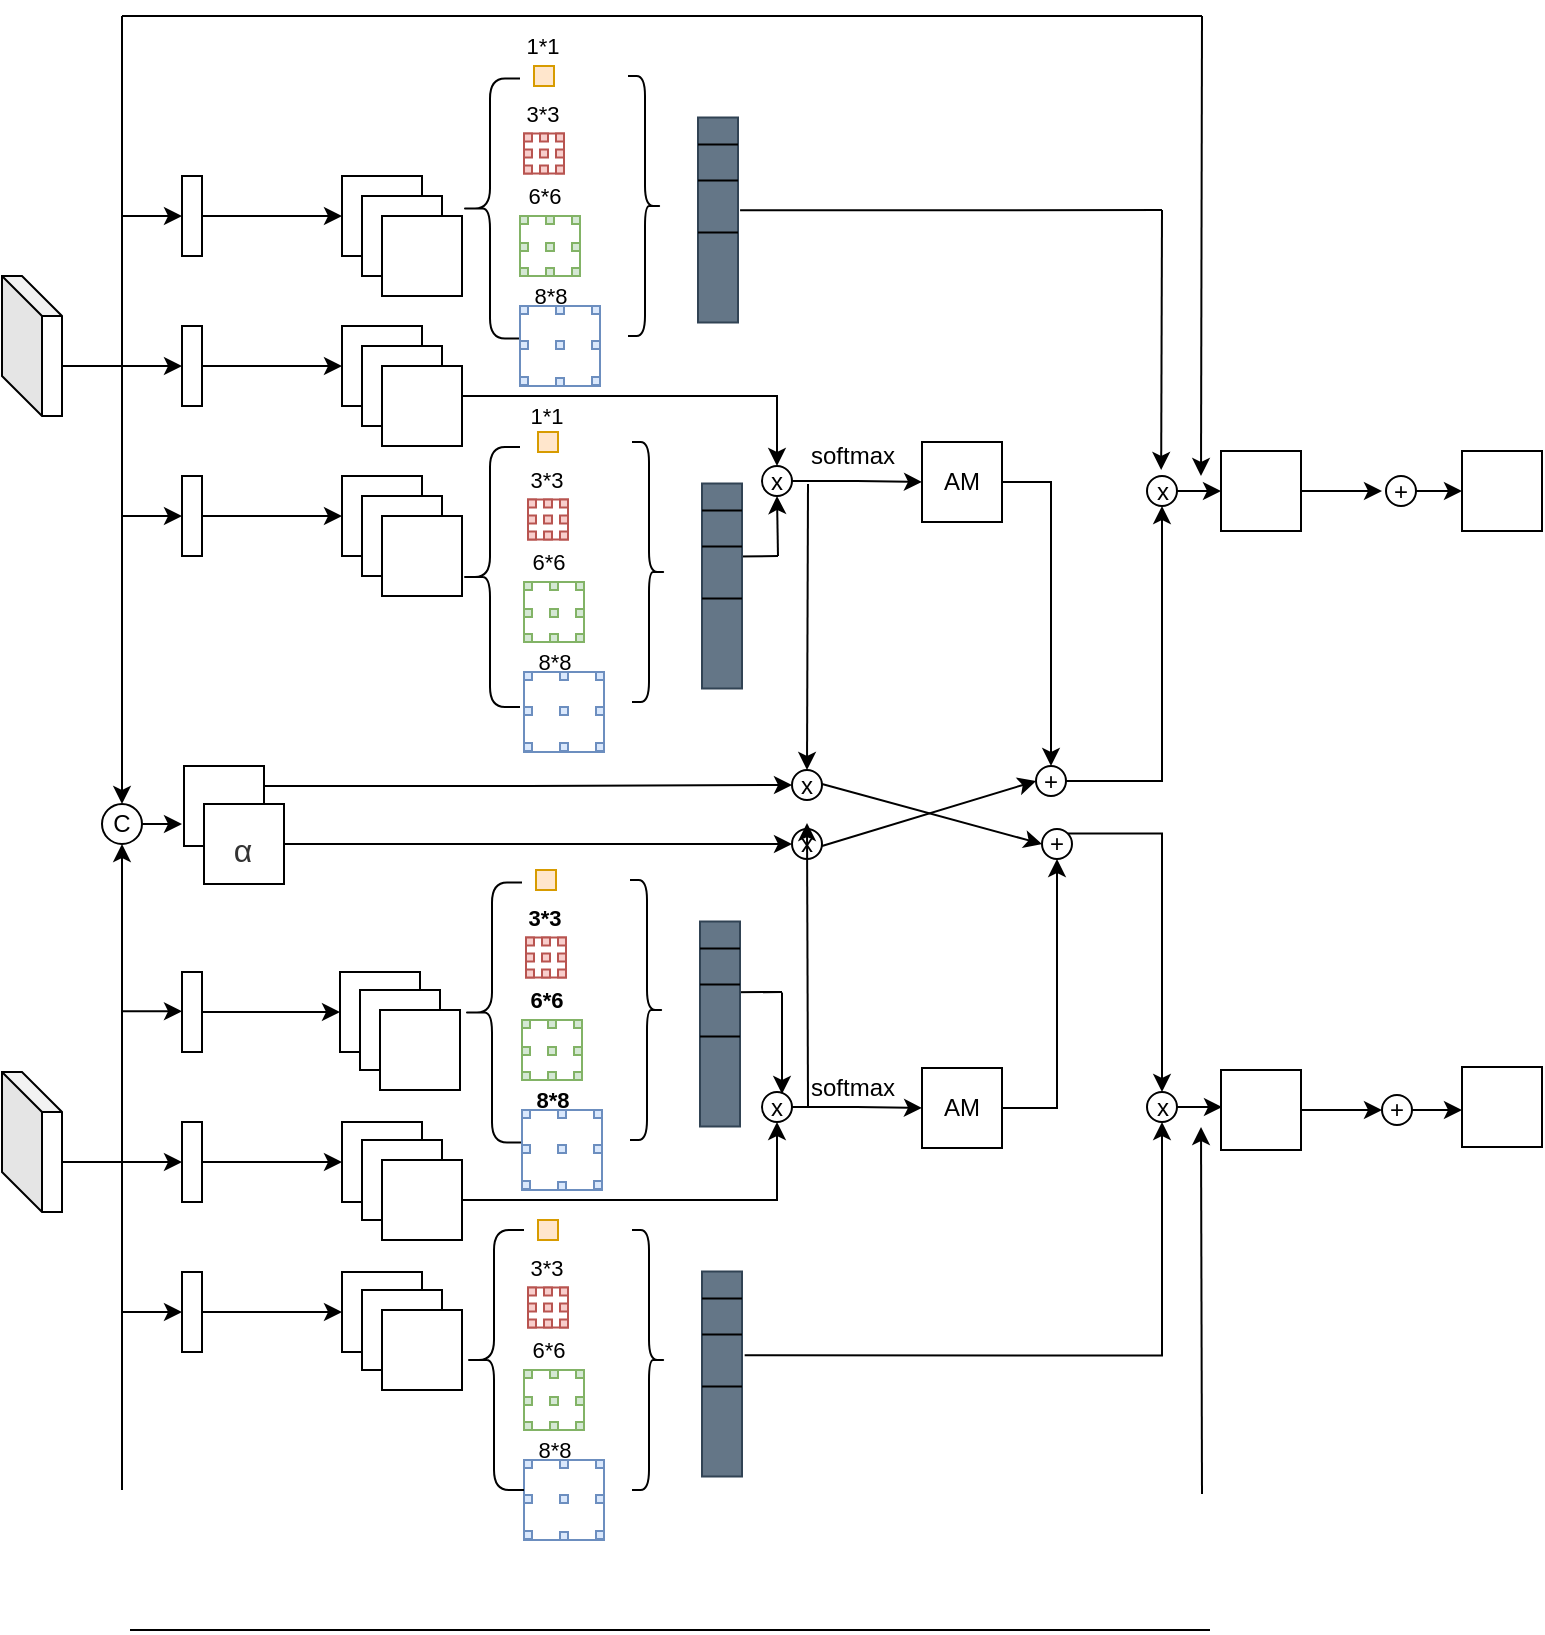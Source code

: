 <mxfile version="14.9.3" type="github">
  <diagram id="Hg29x2jKguc3GUBoEkOg" name="Page-1">
    <mxGraphModel dx="301" dy="1369" grid="1" gridSize="10" guides="1" tooltips="1" connect="1" arrows="1" fold="1" page="1" pageScale="1" pageWidth="827" pageHeight="1169" math="0" shadow="0">
      <root>
        <mxCell id="0" />
        <mxCell id="1" parent="0" />
        <mxCell id="86h3Sp3e8O8lxsLSVH4I-10" style="edgeStyle=orthogonalEdgeStyle;rounded=0;orthogonalLoop=1;jettySize=auto;html=1;exitX=0;exitY=0;exitDx=30;exitDy=45;exitPerimeter=0;" parent="1" source="86h3Sp3e8O8lxsLSVH4I-1" edge="1">
          <mxGeometry relative="1" as="geometry">
            <mxPoint x="170" y="135" as="targetPoint" />
          </mxGeometry>
        </mxCell>
        <mxCell id="86h3Sp3e8O8lxsLSVH4I-1" value="" style="shape=cube;whiteSpace=wrap;html=1;boundedLbl=1;backgroundOutline=1;darkOpacity=0.05;darkOpacity2=0.1;" parent="1" vertex="1">
          <mxGeometry x="80" y="90" width="30" height="70" as="geometry" />
        </mxCell>
        <mxCell id="86h3Sp3e8O8lxsLSVH4I-9" style="edgeStyle=orthogonalEdgeStyle;rounded=0;orthogonalLoop=1;jettySize=auto;html=1;exitX=0;exitY=0;exitDx=30;exitDy=45;exitPerimeter=0;entryX=0;entryY=0.5;entryDx=0;entryDy=0;" parent="1" source="86h3Sp3e8O8lxsLSVH4I-2" edge="1">
          <mxGeometry relative="1" as="geometry">
            <mxPoint x="170" y="533.0" as="targetPoint" />
          </mxGeometry>
        </mxCell>
        <mxCell id="86h3Sp3e8O8lxsLSVH4I-2" value="" style="shape=cube;whiteSpace=wrap;html=1;boundedLbl=1;backgroundOutline=1;darkOpacity=0.05;darkOpacity2=0.1;" parent="1" vertex="1">
          <mxGeometry x="80" y="488" width="30" height="70" as="geometry" />
        </mxCell>
        <mxCell id="86h3Sp3e8O8lxsLSVH4I-12" value="" style="endArrow=classic;html=1;" parent="1" target="86h3Sp3e8O8lxsLSVH4I-20" edge="1">
          <mxGeometry width="50" height="50" relative="1" as="geometry">
            <mxPoint x="140" y="60" as="sourcePoint" />
            <mxPoint x="170" y="60" as="targetPoint" />
          </mxGeometry>
        </mxCell>
        <mxCell id="86h3Sp3e8O8lxsLSVH4I-13" value="" style="endArrow=classic;html=1;entryX=0;entryY=0.5;entryDx=0;entryDy=0;" parent="1" edge="1">
          <mxGeometry width="50" height="50" relative="1" as="geometry">
            <mxPoint x="140" y="608" as="sourcePoint" />
            <mxPoint x="170" y="608.0" as="targetPoint" />
          </mxGeometry>
        </mxCell>
        <mxCell id="86h3Sp3e8O8lxsLSVH4I-14" value="" style="endArrow=classic;html=1;entryX=0;entryY=0.5;entryDx=0;entryDy=0;" parent="1" edge="1">
          <mxGeometry width="50" height="50" relative="1" as="geometry">
            <mxPoint x="140" y="210" as="sourcePoint" />
            <mxPoint x="170" y="210.0" as="targetPoint" />
          </mxGeometry>
        </mxCell>
        <mxCell id="86h3Sp3e8O8lxsLSVH4I-15" value="" style="endArrow=classic;html=1;entryX=0;entryY=0.5;entryDx=0;entryDy=0;" parent="1" edge="1">
          <mxGeometry width="50" height="50" relative="1" as="geometry">
            <mxPoint x="140" y="457.66" as="sourcePoint" />
            <mxPoint x="170" y="457.66" as="targetPoint" />
          </mxGeometry>
        </mxCell>
        <mxCell id="86h3Sp3e8O8lxsLSVH4I-16" value="" style="endArrow=classic;html=1;entryX=0.5;entryY=0;entryDx=0;entryDy=0;" parent="1" edge="1" target="86h3Sp3e8O8lxsLSVH4I-18">
          <mxGeometry width="50" height="50" relative="1" as="geometry">
            <mxPoint x="140" y="-40" as="sourcePoint" />
            <mxPoint x="140" y="270" as="targetPoint" />
          </mxGeometry>
        </mxCell>
        <mxCell id="86h3Sp3e8O8lxsLSVH4I-17" value="" style="endArrow=classic;html=1;entryX=0.5;entryY=1;entryDx=0;entryDy=0;" parent="1" edge="1" target="86h3Sp3e8O8lxsLSVH4I-18">
          <mxGeometry width="50" height="50" relative="1" as="geometry">
            <mxPoint x="140" y="697" as="sourcePoint" />
            <mxPoint x="139.58" y="426" as="targetPoint" />
          </mxGeometry>
        </mxCell>
        <mxCell id="6AizW1ExCWK7U08VrBVz-80" style="edgeStyle=orthogonalEdgeStyle;rounded=0;orthogonalLoop=1;jettySize=auto;html=1;exitX=1;exitY=0.5;exitDx=0;exitDy=0;" edge="1" parent="1" source="86h3Sp3e8O8lxsLSVH4I-18">
          <mxGeometry relative="1" as="geometry">
            <mxPoint x="170" y="364" as="targetPoint" />
          </mxGeometry>
        </mxCell>
        <mxCell id="86h3Sp3e8O8lxsLSVH4I-18" value="C" style="ellipse;whiteSpace=wrap;html=1;aspect=fixed;" parent="1" vertex="1">
          <mxGeometry x="130" y="354" width="20" height="20" as="geometry" />
        </mxCell>
        <mxCell id="86h3Sp3e8O8lxsLSVH4I-67" style="edgeStyle=orthogonalEdgeStyle;rounded=0;orthogonalLoop=1;jettySize=auto;html=1;exitX=1;exitY=0.5;exitDx=0;exitDy=0;entryX=0;entryY=0.5;entryDx=0;entryDy=0;" parent="1" source="86h3Sp3e8O8lxsLSVH4I-19" target="86h3Sp3e8O8lxsLSVH4I-63" edge="1">
          <mxGeometry relative="1" as="geometry" />
        </mxCell>
        <mxCell id="86h3Sp3e8O8lxsLSVH4I-19" value="x" style="ellipse;whiteSpace=wrap;html=1;aspect=fixed;" parent="1" vertex="1">
          <mxGeometry x="460" y="185" width="15" height="15" as="geometry" />
        </mxCell>
        <mxCell id="86h3Sp3e8O8lxsLSVH4I-31" style="edgeStyle=orthogonalEdgeStyle;rounded=0;orthogonalLoop=1;jettySize=auto;html=1;exitX=1;exitY=0.5;exitDx=0;exitDy=0;entryX=0;entryY=0.5;entryDx=0;entryDy=0;" parent="1" source="86h3Sp3e8O8lxsLSVH4I-20" target="86h3Sp3e8O8lxsLSVH4I-27" edge="1">
          <mxGeometry relative="1" as="geometry" />
        </mxCell>
        <mxCell id="86h3Sp3e8O8lxsLSVH4I-20" value="" style="rounded=0;whiteSpace=wrap;html=1;" parent="1" vertex="1">
          <mxGeometry x="170" y="40" width="10" height="40" as="geometry" />
        </mxCell>
        <mxCell id="86h3Sp3e8O8lxsLSVH4I-39" style="edgeStyle=orthogonalEdgeStyle;rounded=0;orthogonalLoop=1;jettySize=auto;html=1;exitX=1;exitY=0.5;exitDx=0;exitDy=0;entryX=0;entryY=0.5;entryDx=0;entryDy=0;" parent="1" source="86h3Sp3e8O8lxsLSVH4I-22" target="86h3Sp3e8O8lxsLSVH4I-32" edge="1">
          <mxGeometry relative="1" as="geometry" />
        </mxCell>
        <mxCell id="86h3Sp3e8O8lxsLSVH4I-22" value="" style="rounded=0;whiteSpace=wrap;html=1;" parent="1" vertex="1">
          <mxGeometry x="170" y="115" width="10" height="40" as="geometry" />
        </mxCell>
        <mxCell id="86h3Sp3e8O8lxsLSVH4I-38" style="edgeStyle=orthogonalEdgeStyle;rounded=0;orthogonalLoop=1;jettySize=auto;html=1;exitX=1;exitY=0.5;exitDx=0;exitDy=0;entryX=0;entryY=0.5;entryDx=0;entryDy=0;" parent="1" source="86h3Sp3e8O8lxsLSVH4I-23" target="86h3Sp3e8O8lxsLSVH4I-35" edge="1">
          <mxGeometry relative="1" as="geometry" />
        </mxCell>
        <mxCell id="86h3Sp3e8O8lxsLSVH4I-23" value="" style="rounded=0;whiteSpace=wrap;html=1;" parent="1" vertex="1">
          <mxGeometry x="170" y="190" width="10" height="40" as="geometry" />
        </mxCell>
        <mxCell id="86h3Sp3e8O8lxsLSVH4I-53" style="edgeStyle=orthogonalEdgeStyle;rounded=0;orthogonalLoop=1;jettySize=auto;html=1;exitX=1;exitY=0.5;exitDx=0;exitDy=0;entryX=0;entryY=0.5;entryDx=0;entryDy=0;" parent="1" source="86h3Sp3e8O8lxsLSVH4I-24" target="86h3Sp3e8O8lxsLSVH4I-43" edge="1">
          <mxGeometry relative="1" as="geometry" />
        </mxCell>
        <mxCell id="86h3Sp3e8O8lxsLSVH4I-24" value="" style="rounded=0;whiteSpace=wrap;html=1;" parent="1" vertex="1">
          <mxGeometry x="170" y="438" width="10" height="40" as="geometry" />
        </mxCell>
        <mxCell id="86h3Sp3e8O8lxsLSVH4I-54" style="edgeStyle=orthogonalEdgeStyle;rounded=0;orthogonalLoop=1;jettySize=auto;html=1;exitX=1;exitY=0.5;exitDx=0;exitDy=0;entryX=0;entryY=0.5;entryDx=0;entryDy=0;" parent="1" source="86h3Sp3e8O8lxsLSVH4I-25" target="86h3Sp3e8O8lxsLSVH4I-46" edge="1">
          <mxGeometry relative="1" as="geometry" />
        </mxCell>
        <mxCell id="86h3Sp3e8O8lxsLSVH4I-25" value="" style="rounded=0;whiteSpace=wrap;html=1;" parent="1" vertex="1">
          <mxGeometry x="170" y="513" width="10" height="40" as="geometry" />
        </mxCell>
        <mxCell id="86h3Sp3e8O8lxsLSVH4I-55" style="edgeStyle=orthogonalEdgeStyle;rounded=0;orthogonalLoop=1;jettySize=auto;html=1;exitX=1;exitY=0.5;exitDx=0;exitDy=0;entryX=0;entryY=0.5;entryDx=0;entryDy=0;" parent="1" source="86h3Sp3e8O8lxsLSVH4I-26" target="86h3Sp3e8O8lxsLSVH4I-49" edge="1">
          <mxGeometry relative="1" as="geometry" />
        </mxCell>
        <mxCell id="86h3Sp3e8O8lxsLSVH4I-26" value="" style="rounded=0;whiteSpace=wrap;html=1;" parent="1" vertex="1">
          <mxGeometry x="170" y="588" width="10" height="40" as="geometry" />
        </mxCell>
        <mxCell id="86h3Sp3e8O8lxsLSVH4I-27" value="" style="whiteSpace=wrap;html=1;aspect=fixed;" parent="1" vertex="1">
          <mxGeometry x="250" y="40" width="40" height="40" as="geometry" />
        </mxCell>
        <mxCell id="86h3Sp3e8O8lxsLSVH4I-29" value="" style="whiteSpace=wrap;html=1;aspect=fixed;" parent="1" vertex="1">
          <mxGeometry x="260" y="50" width="40" height="40" as="geometry" />
        </mxCell>
        <mxCell id="86h3Sp3e8O8lxsLSVH4I-30" value="" style="whiteSpace=wrap;html=1;aspect=fixed;" parent="1" vertex="1">
          <mxGeometry x="270" y="60" width="40" height="40" as="geometry" />
        </mxCell>
        <mxCell id="86h3Sp3e8O8lxsLSVH4I-32" value="" style="whiteSpace=wrap;html=1;aspect=fixed;" parent="1" vertex="1">
          <mxGeometry x="250" y="115" width="40" height="40" as="geometry" />
        </mxCell>
        <mxCell id="86h3Sp3e8O8lxsLSVH4I-33" value="" style="whiteSpace=wrap;html=1;aspect=fixed;" parent="1" vertex="1">
          <mxGeometry x="260" y="125" width="40" height="40" as="geometry" />
        </mxCell>
        <mxCell id="86h3Sp3e8O8lxsLSVH4I-41" style="edgeStyle=orthogonalEdgeStyle;rounded=0;orthogonalLoop=1;jettySize=auto;html=1;exitX=1;exitY=0.5;exitDx=0;exitDy=0;entryX=0.5;entryY=0;entryDx=0;entryDy=0;" parent="1" source="86h3Sp3e8O8lxsLSVH4I-34" target="86h3Sp3e8O8lxsLSVH4I-19" edge="1">
          <mxGeometry relative="1" as="geometry">
            <Array as="points">
              <mxPoint x="310" y="150" />
              <mxPoint x="468" y="150" />
            </Array>
          </mxGeometry>
        </mxCell>
        <mxCell id="86h3Sp3e8O8lxsLSVH4I-34" value="" style="whiteSpace=wrap;html=1;aspect=fixed;" parent="1" vertex="1">
          <mxGeometry x="270" y="135" width="40" height="40" as="geometry" />
        </mxCell>
        <mxCell id="86h3Sp3e8O8lxsLSVH4I-35" value="" style="whiteSpace=wrap;html=1;aspect=fixed;" parent="1" vertex="1">
          <mxGeometry x="250" y="190" width="40" height="40" as="geometry" />
        </mxCell>
        <mxCell id="86h3Sp3e8O8lxsLSVH4I-36" value="" style="whiteSpace=wrap;html=1;aspect=fixed;" parent="1" vertex="1">
          <mxGeometry x="260" y="200" width="40" height="40" as="geometry" />
        </mxCell>
        <mxCell id="86h3Sp3e8O8lxsLSVH4I-37" value="" style="whiteSpace=wrap;html=1;aspect=fixed;" parent="1" vertex="1">
          <mxGeometry x="270" y="210" width="40" height="40" as="geometry" />
        </mxCell>
        <mxCell id="86h3Sp3e8O8lxsLSVH4I-43" value="" style="whiteSpace=wrap;html=1;aspect=fixed;" parent="1" vertex="1">
          <mxGeometry x="249" y="438" width="40" height="40" as="geometry" />
        </mxCell>
        <mxCell id="86h3Sp3e8O8lxsLSVH4I-44" value="" style="whiteSpace=wrap;html=1;aspect=fixed;" parent="1" vertex="1">
          <mxGeometry x="259" y="447" width="40" height="40" as="geometry" />
        </mxCell>
        <mxCell id="86h3Sp3e8O8lxsLSVH4I-45" value="" style="whiteSpace=wrap;html=1;aspect=fixed;" parent="1" vertex="1">
          <mxGeometry x="269" y="457" width="40" height="40" as="geometry" />
        </mxCell>
        <mxCell id="86h3Sp3e8O8lxsLSVH4I-46" value="" style="whiteSpace=wrap;html=1;aspect=fixed;" parent="1" vertex="1">
          <mxGeometry x="250" y="513" width="40" height="40" as="geometry" />
        </mxCell>
        <mxCell id="86h3Sp3e8O8lxsLSVH4I-47" value="" style="whiteSpace=wrap;html=1;aspect=fixed;" parent="1" vertex="1">
          <mxGeometry x="260" y="522" width="40" height="40" as="geometry" />
        </mxCell>
        <mxCell id="86h3Sp3e8O8lxsLSVH4I-58" style="edgeStyle=orthogonalEdgeStyle;rounded=0;orthogonalLoop=1;jettySize=auto;html=1;exitX=1;exitY=0.5;exitDx=0;exitDy=0;entryX=0.5;entryY=1;entryDx=0;entryDy=0;" parent="1" source="86h3Sp3e8O8lxsLSVH4I-48" target="86h3Sp3e8O8lxsLSVH4I-56" edge="1">
          <mxGeometry relative="1" as="geometry" />
        </mxCell>
        <mxCell id="86h3Sp3e8O8lxsLSVH4I-48" value="" style="whiteSpace=wrap;html=1;aspect=fixed;" parent="1" vertex="1">
          <mxGeometry x="270" y="532" width="40" height="40" as="geometry" />
        </mxCell>
        <mxCell id="86h3Sp3e8O8lxsLSVH4I-49" value="" style="whiteSpace=wrap;html=1;aspect=fixed;" parent="1" vertex="1">
          <mxGeometry x="250" y="588" width="40" height="40" as="geometry" />
        </mxCell>
        <mxCell id="86h3Sp3e8O8lxsLSVH4I-50" value="" style="whiteSpace=wrap;html=1;aspect=fixed;" parent="1" vertex="1">
          <mxGeometry x="260" y="597" width="40" height="40" as="geometry" />
        </mxCell>
        <mxCell id="86h3Sp3e8O8lxsLSVH4I-103" style="edgeStyle=orthogonalEdgeStyle;rounded=0;orthogonalLoop=1;jettySize=auto;html=1;entryX=0.5;entryY=1;entryDx=0;entryDy=0;exitX=1.067;exitY=0.409;exitDx=0;exitDy=0;exitPerimeter=0;" parent="1" source="6AizW1ExCWK7U08VrBVz-213" target="86h3Sp3e8O8lxsLSVH4I-102" edge="1">
          <mxGeometry relative="1" as="geometry">
            <mxPoint x="490" y="629" as="sourcePoint" />
          </mxGeometry>
        </mxCell>
        <mxCell id="86h3Sp3e8O8lxsLSVH4I-51" value="" style="whiteSpace=wrap;html=1;aspect=fixed;" parent="1" vertex="1">
          <mxGeometry x="270" y="607" width="40" height="40" as="geometry" />
        </mxCell>
        <mxCell id="86h3Sp3e8O8lxsLSVH4I-68" style="edgeStyle=orthogonalEdgeStyle;rounded=0;orthogonalLoop=1;jettySize=auto;html=1;exitX=1;exitY=0.5;exitDx=0;exitDy=0;entryX=0;entryY=0.5;entryDx=0;entryDy=0;" parent="1" source="86h3Sp3e8O8lxsLSVH4I-56" target="86h3Sp3e8O8lxsLSVH4I-65" edge="1">
          <mxGeometry relative="1" as="geometry" />
        </mxCell>
        <mxCell id="86h3Sp3e8O8lxsLSVH4I-56" value="x" style="ellipse;whiteSpace=wrap;html=1;aspect=fixed;" parent="1" vertex="1">
          <mxGeometry x="460" y="498" width="15" height="15" as="geometry" />
        </mxCell>
        <mxCell id="86h3Sp3e8O8lxsLSVH4I-62" value="softmax" style="text;html=1;resizable=0;autosize=1;align=center;verticalAlign=middle;points=[];fillColor=none;strokeColor=none;rounded=0;" parent="1" vertex="1">
          <mxGeometry x="475" y="170" width="60" height="20" as="geometry" />
        </mxCell>
        <mxCell id="86h3Sp3e8O8lxsLSVH4I-96" style="edgeStyle=orthogonalEdgeStyle;rounded=0;orthogonalLoop=1;jettySize=auto;html=1;exitX=1;exitY=0.5;exitDx=0;exitDy=0;entryX=0.5;entryY=0;entryDx=0;entryDy=0;" parent="1" source="86h3Sp3e8O8lxsLSVH4I-63" target="86h3Sp3e8O8lxsLSVH4I-91" edge="1">
          <mxGeometry relative="1" as="geometry" />
        </mxCell>
        <mxCell id="86h3Sp3e8O8lxsLSVH4I-63" value="AM" style="whiteSpace=wrap;html=1;aspect=fixed;" parent="1" vertex="1">
          <mxGeometry x="540" y="173" width="40" height="40" as="geometry" />
        </mxCell>
        <mxCell id="6AizW1ExCWK7U08VrBVz-78" style="edgeStyle=orthogonalEdgeStyle;rounded=0;orthogonalLoop=1;jettySize=auto;html=1;exitX=1;exitY=0.5;exitDx=0;exitDy=0;entryX=0.5;entryY=1;entryDx=0;entryDy=0;" edge="1" parent="1" source="86h3Sp3e8O8lxsLSVH4I-65" target="86h3Sp3e8O8lxsLSVH4I-97">
          <mxGeometry relative="1" as="geometry" />
        </mxCell>
        <mxCell id="86h3Sp3e8O8lxsLSVH4I-65" value="AM" style="whiteSpace=wrap;html=1;aspect=fixed;" parent="1" vertex="1">
          <mxGeometry x="540" y="486" width="40" height="40" as="geometry" />
        </mxCell>
        <mxCell id="86h3Sp3e8O8lxsLSVH4I-66" value="softmax" style="text;html=1;resizable=0;autosize=1;align=center;verticalAlign=middle;points=[];fillColor=none;strokeColor=none;rounded=0;" parent="1" vertex="1">
          <mxGeometry x="475" y="486" width="60" height="20" as="geometry" />
        </mxCell>
        <mxCell id="86h3Sp3e8O8lxsLSVH4I-88" style="edgeStyle=orthogonalEdgeStyle;rounded=0;orthogonalLoop=1;jettySize=auto;html=1;exitX=1;exitY=0.25;exitDx=0;exitDy=0;entryX=0;entryY=0.5;entryDx=0;entryDy=0;" parent="1" source="86h3Sp3e8O8lxsLSVH4I-69" target="86h3Sp3e8O8lxsLSVH4I-84" edge="1">
          <mxGeometry relative="1" as="geometry">
            <mxPoint x="370" y="344.833" as="targetPoint" />
          </mxGeometry>
        </mxCell>
        <mxCell id="86h3Sp3e8O8lxsLSVH4I-69" value="" style="whiteSpace=wrap;html=1;aspect=fixed;" parent="1" vertex="1">
          <mxGeometry x="171" y="335" width="40" height="40" as="geometry" />
        </mxCell>
        <mxCell id="86h3Sp3e8O8lxsLSVH4I-79" style="edgeStyle=orthogonalEdgeStyle;rounded=0;orthogonalLoop=1;jettySize=auto;html=1;exitX=1;exitY=0.5;exitDx=0;exitDy=0;" parent="1" source="86h3Sp3e8O8lxsLSVH4I-71" target="86h3Sp3e8O8lxsLSVH4I-72" edge="1">
          <mxGeometry relative="1" as="geometry" />
        </mxCell>
        <mxCell id="86h3Sp3e8O8lxsLSVH4I-71" value="" style="whiteSpace=wrap;html=1;aspect=fixed;" parent="1" vertex="1">
          <mxGeometry x="181" y="354" width="40" height="40" as="geometry" />
        </mxCell>
        <mxCell id="86h3Sp3e8O8lxsLSVH4I-72" value="x" style="ellipse;whiteSpace=wrap;html=1;aspect=fixed;" parent="1" vertex="1">
          <mxGeometry x="475" y="366.5" width="15" height="15" as="geometry" />
        </mxCell>
        <mxCell id="86h3Sp3e8O8lxsLSVH4I-122" style="edgeStyle=orthogonalEdgeStyle;rounded=0;orthogonalLoop=1;jettySize=auto;html=1;exitX=1;exitY=0.5;exitDx=0;exitDy=0;entryX=0;entryY=0.5;entryDx=0;entryDy=0;" parent="1" source="86h3Sp3e8O8lxsLSVH4I-76" target="86h3Sp3e8O8lxsLSVH4I-121" edge="1">
          <mxGeometry relative="1" as="geometry" />
        </mxCell>
        <mxCell id="86h3Sp3e8O8lxsLSVH4I-76" value="x" style="ellipse;whiteSpace=wrap;html=1;aspect=fixed;" parent="1" vertex="1">
          <mxGeometry x="652.5" y="190" width="15" height="15" as="geometry" />
        </mxCell>
        <mxCell id="86h3Sp3e8O8lxsLSVH4I-84" value="x" style="ellipse;whiteSpace=wrap;html=1;aspect=fixed;" parent="1" vertex="1">
          <mxGeometry x="475" y="337" width="15" height="15" as="geometry" />
        </mxCell>
        <mxCell id="86h3Sp3e8O8lxsLSVH4I-101" style="edgeStyle=orthogonalEdgeStyle;rounded=0;orthogonalLoop=1;jettySize=auto;html=1;exitX=1;exitY=0.5;exitDx=0;exitDy=0;entryX=0.5;entryY=1;entryDx=0;entryDy=0;" parent="1" source="86h3Sp3e8O8lxsLSVH4I-91" target="86h3Sp3e8O8lxsLSVH4I-76" edge="1">
          <mxGeometry relative="1" as="geometry" />
        </mxCell>
        <mxCell id="86h3Sp3e8O8lxsLSVH4I-91" value="+" style="ellipse;whiteSpace=wrap;html=1;aspect=fixed;" parent="1" vertex="1">
          <mxGeometry x="597" y="335" width="15" height="15" as="geometry" />
        </mxCell>
        <mxCell id="86h3Sp3e8O8lxsLSVH4I-94" value="" style="endArrow=classic;html=1;entryX=0.5;entryY=0;entryDx=0;entryDy=0;" parent="1" target="86h3Sp3e8O8lxsLSVH4I-84" edge="1">
          <mxGeometry width="50" height="50" relative="1" as="geometry">
            <mxPoint x="483" y="194" as="sourcePoint" />
            <mxPoint x="460" y="240" as="targetPoint" />
          </mxGeometry>
        </mxCell>
        <mxCell id="6AizW1ExCWK7U08VrBVz-79" style="edgeStyle=orthogonalEdgeStyle;rounded=0;orthogonalLoop=1;jettySize=auto;html=1;exitX=1;exitY=0;exitDx=0;exitDy=0;entryX=0.5;entryY=0;entryDx=0;entryDy=0;" edge="1" parent="1" source="86h3Sp3e8O8lxsLSVH4I-97" target="86h3Sp3e8O8lxsLSVH4I-102">
          <mxGeometry relative="1" as="geometry" />
        </mxCell>
        <mxCell id="86h3Sp3e8O8lxsLSVH4I-97" value="+" style="ellipse;whiteSpace=wrap;html=1;aspect=fixed;" parent="1" vertex="1">
          <mxGeometry x="600" y="366.5" width="15" height="15" as="geometry" />
        </mxCell>
        <mxCell id="86h3Sp3e8O8lxsLSVH4I-99" value="" style="endArrow=classic;html=1;entryX=0;entryY=0.5;entryDx=0;entryDy=0;" parent="1" target="86h3Sp3e8O8lxsLSVH4I-91" edge="1">
          <mxGeometry width="50" height="50" relative="1" as="geometry">
            <mxPoint x="490" y="375" as="sourcePoint" />
            <mxPoint x="540" y="325" as="targetPoint" />
          </mxGeometry>
        </mxCell>
        <mxCell id="86h3Sp3e8O8lxsLSVH4I-100" value="" style="endArrow=classic;html=1;entryX=0;entryY=0.5;entryDx=0;entryDy=0;" parent="1" target="86h3Sp3e8O8lxsLSVH4I-97" edge="1">
          <mxGeometry width="50" height="50" relative="1" as="geometry">
            <mxPoint x="490" y="344" as="sourcePoint" />
            <mxPoint x="540" y="294" as="targetPoint" />
          </mxGeometry>
        </mxCell>
        <mxCell id="86h3Sp3e8O8lxsLSVH4I-118" style="edgeStyle=orthogonalEdgeStyle;rounded=0;orthogonalLoop=1;jettySize=auto;html=1;exitX=1;exitY=0.5;exitDx=0;exitDy=0;" parent="1" source="86h3Sp3e8O8lxsLSVH4I-102" edge="1">
          <mxGeometry relative="1" as="geometry">
            <mxPoint x="690" y="506" as="targetPoint" />
          </mxGeometry>
        </mxCell>
        <mxCell id="86h3Sp3e8O8lxsLSVH4I-102" value="x" style="ellipse;whiteSpace=wrap;html=1;aspect=fixed;" parent="1" vertex="1">
          <mxGeometry x="652.5" y="498" width="15" height="15" as="geometry" />
        </mxCell>
        <mxCell id="86h3Sp3e8O8lxsLSVH4I-107" value="" style="endArrow=none;html=1;" parent="1" edge="1">
          <mxGeometry width="50" height="50" relative="1" as="geometry">
            <mxPoint x="140" y="-40" as="sourcePoint" />
            <mxPoint x="680" y="-40" as="targetPoint" />
          </mxGeometry>
        </mxCell>
        <mxCell id="86h3Sp3e8O8lxsLSVH4I-125" style="edgeStyle=orthogonalEdgeStyle;rounded=0;orthogonalLoop=1;jettySize=auto;html=1;exitX=1;exitY=0.5;exitDx=0;exitDy=0;" parent="1" source="86h3Sp3e8O8lxsLSVH4I-108" edge="1">
          <mxGeometry relative="1" as="geometry">
            <mxPoint x="810" y="197.5" as="targetPoint" />
          </mxGeometry>
        </mxCell>
        <mxCell id="86h3Sp3e8O8lxsLSVH4I-108" value="+" style="ellipse;whiteSpace=wrap;html=1;aspect=fixed;" parent="1" vertex="1">
          <mxGeometry x="772" y="190" width="15" height="15" as="geometry" />
        </mxCell>
        <mxCell id="86h3Sp3e8O8lxsLSVH4I-109" value="" style="endArrow=classic;html=1;entryX=0.5;entryY=0;entryDx=0;entryDy=0;" parent="1" edge="1">
          <mxGeometry width="50" height="50" relative="1" as="geometry">
            <mxPoint x="680" y="-40" as="sourcePoint" />
            <mxPoint x="679.5" y="190" as="targetPoint" />
          </mxGeometry>
        </mxCell>
        <mxCell id="86h3Sp3e8O8lxsLSVH4I-127" style="edgeStyle=orthogonalEdgeStyle;rounded=0;orthogonalLoop=1;jettySize=auto;html=1;exitX=1;exitY=0.5;exitDx=0;exitDy=0;" parent="1" source="86h3Sp3e8O8lxsLSVH4I-111" edge="1">
          <mxGeometry relative="1" as="geometry">
            <mxPoint x="810" y="507.167" as="targetPoint" />
          </mxGeometry>
        </mxCell>
        <mxCell id="86h3Sp3e8O8lxsLSVH4I-111" value="+" style="ellipse;whiteSpace=wrap;html=1;aspect=fixed;" parent="1" vertex="1">
          <mxGeometry x="770" y="499.5" width="15" height="15" as="geometry" />
        </mxCell>
        <mxCell id="86h3Sp3e8O8lxsLSVH4I-114" value="" style="endArrow=none;html=1;" parent="1" edge="1">
          <mxGeometry width="50" height="50" relative="1" as="geometry">
            <mxPoint x="144" y="767" as="sourcePoint" />
            <mxPoint x="684" y="767" as="targetPoint" />
          </mxGeometry>
        </mxCell>
        <mxCell id="86h3Sp3e8O8lxsLSVH4I-120" style="edgeStyle=orthogonalEdgeStyle;rounded=0;orthogonalLoop=1;jettySize=auto;html=1;exitX=1;exitY=0.5;exitDx=0;exitDy=0;entryX=0;entryY=0.5;entryDx=0;entryDy=0;" parent="1" source="86h3Sp3e8O8lxsLSVH4I-116" target="86h3Sp3e8O8lxsLSVH4I-111" edge="1">
          <mxGeometry relative="1" as="geometry" />
        </mxCell>
        <mxCell id="86h3Sp3e8O8lxsLSVH4I-116" value="" style="whiteSpace=wrap;html=1;aspect=fixed;" parent="1" vertex="1">
          <mxGeometry x="689.5" y="487" width="40" height="40" as="geometry" />
        </mxCell>
        <mxCell id="86h3Sp3e8O8lxsLSVH4I-119" value="" style="endArrow=classic;html=1;entryX=0.5;entryY=1;entryDx=0;entryDy=0;" parent="1" edge="1">
          <mxGeometry width="50" height="50" relative="1" as="geometry">
            <mxPoint x="680" y="699" as="sourcePoint" />
            <mxPoint x="679.5" y="515.5" as="targetPoint" />
          </mxGeometry>
        </mxCell>
        <mxCell id="86h3Sp3e8O8lxsLSVH4I-124" style="edgeStyle=orthogonalEdgeStyle;rounded=0;orthogonalLoop=1;jettySize=auto;html=1;exitX=1;exitY=0.5;exitDx=0;exitDy=0;" parent="1" source="86h3Sp3e8O8lxsLSVH4I-121" edge="1">
          <mxGeometry relative="1" as="geometry">
            <mxPoint x="770" y="197.5" as="targetPoint" />
          </mxGeometry>
        </mxCell>
        <mxCell id="86h3Sp3e8O8lxsLSVH4I-121" value="" style="whiteSpace=wrap;html=1;aspect=fixed;" parent="1" vertex="1">
          <mxGeometry x="689.5" y="177.5" width="40" height="40" as="geometry" />
        </mxCell>
        <mxCell id="86h3Sp3e8O8lxsLSVH4I-128" value="" style="whiteSpace=wrap;html=1;aspect=fixed;" parent="1" vertex="1">
          <mxGeometry x="810" y="177.5" width="40" height="40" as="geometry" />
        </mxCell>
        <mxCell id="86h3Sp3e8O8lxsLSVH4I-129" value="" style="whiteSpace=wrap;html=1;aspect=fixed;" parent="1" vertex="1">
          <mxGeometry x="810" y="485.5" width="40" height="40" as="geometry" />
        </mxCell>
        <mxCell id="6AizW1ExCWK7U08VrBVz-1" value="" style="shape=curlyBracket;whiteSpace=wrap;html=1;rounded=1;" vertex="1" parent="1">
          <mxGeometry x="309" y="-8.75" width="30" height="130" as="geometry" />
        </mxCell>
        <mxCell id="6AizW1ExCWK7U08VrBVz-3" value="" style="whiteSpace=wrap;html=1;aspect=fixed;fillColor=#ffe6cc;strokeColor=#d79b00;" vertex="1" parent="1">
          <mxGeometry x="346" y="-15" width="10" height="10" as="geometry" />
        </mxCell>
        <mxCell id="6AizW1ExCWK7U08VrBVz-4" value="" style="whiteSpace=wrap;html=1;aspect=fixed;strokeColor=#b85450;fillColor=none;" vertex="1" parent="1">
          <mxGeometry x="341" y="18.75" width="20" height="20" as="geometry" />
        </mxCell>
        <mxCell id="6AizW1ExCWK7U08VrBVz-5" value="" style="whiteSpace=wrap;html=1;aspect=fixed;strokeColor=#82b366;fillColor=none;" vertex="1" parent="1">
          <mxGeometry x="339" y="60" width="30" height="30" as="geometry" />
        </mxCell>
        <mxCell id="6AizW1ExCWK7U08VrBVz-6" value="" style="whiteSpace=wrap;html=1;aspect=fixed;strokeColor=#6c8ebf;fillColor=none;" vertex="1" parent="1">
          <mxGeometry x="339" y="105" width="40" height="40" as="geometry" />
        </mxCell>
        <mxCell id="6AizW1ExCWK7U08VrBVz-7" value="" style="shape=curlyBracket;whiteSpace=wrap;html=1;rounded=1;flipH=1;" vertex="1" parent="1">
          <mxGeometry x="393" y="-10" width="17" height="130" as="geometry" />
        </mxCell>
        <mxCell id="6AizW1ExCWK7U08VrBVz-8" value="" style="verticalLabelPosition=bottom;verticalAlign=top;html=1;shape=mxgraph.basic.rect;fillColor2=none;strokeWidth=1;size=20;indent=5;fillColor=#647687;fontColor=#ffffff;strokeColor=#314354;" vertex="1" parent="1">
          <mxGeometry x="428" y="10.75" width="20" height="102.5" as="geometry" />
        </mxCell>
        <mxCell id="6AizW1ExCWK7U08VrBVz-9" value="" style="endArrow=none;html=1;fillColor=#f5f5f5;" edge="1" parent="1">
          <mxGeometry width="50" height="50" relative="1" as="geometry">
            <mxPoint x="428" y="24.25" as="sourcePoint" />
            <mxPoint x="448" y="24.25" as="targetPoint" />
          </mxGeometry>
        </mxCell>
        <mxCell id="6AizW1ExCWK7U08VrBVz-10" value="" style="endArrow=none;html=1;" edge="1" parent="1">
          <mxGeometry width="50" height="50" relative="1" as="geometry">
            <mxPoint x="428" y="42.25" as="sourcePoint" />
            <mxPoint x="448" y="42.25" as="targetPoint" />
          </mxGeometry>
        </mxCell>
        <mxCell id="6AizW1ExCWK7U08VrBVz-11" value="" style="endArrow=none;html=1;" edge="1" parent="1">
          <mxGeometry width="50" height="50" relative="1" as="geometry">
            <mxPoint x="428" y="68.25" as="sourcePoint" />
            <mxPoint x="448" y="68.25" as="targetPoint" />
          </mxGeometry>
        </mxCell>
        <mxCell id="6AizW1ExCWK7U08VrBVz-12" value="" style="endArrow=none;html=1;exitX=1.052;exitY=0.453;exitDx=0;exitDy=0;exitPerimeter=0;" edge="1" parent="1" source="6AizW1ExCWK7U08VrBVz-8">
          <mxGeometry width="50" height="50" relative="1" as="geometry">
            <mxPoint x="450" y="65" as="sourcePoint" />
            <mxPoint x="660" y="57" as="targetPoint" />
          </mxGeometry>
        </mxCell>
        <mxCell id="6AizW1ExCWK7U08VrBVz-13" value="" style="endArrow=classic;html=1;" edge="1" parent="1">
          <mxGeometry width="50" height="50" relative="1" as="geometry">
            <mxPoint x="660" y="57" as="sourcePoint" />
            <mxPoint x="659.58" y="187" as="targetPoint" />
          </mxGeometry>
        </mxCell>
        <mxCell id="6AizW1ExCWK7U08VrBVz-25" value="" style="endArrow=none;html=1;exitX=1.076;exitY=0.528;exitDx=0;exitDy=0;exitPerimeter=0;" edge="1" parent="1">
          <mxGeometry width="50" height="50" relative="1" as="geometry">
            <mxPoint x="434.52" y="230.37" as="sourcePoint" />
            <mxPoint x="468" y="230" as="targetPoint" />
          </mxGeometry>
        </mxCell>
        <mxCell id="6AizW1ExCWK7U08VrBVz-26" value="" style="endArrow=classic;html=1;entryX=0.5;entryY=1;entryDx=0;entryDy=0;" edge="1" parent="1" target="86h3Sp3e8O8lxsLSVH4I-19">
          <mxGeometry width="50" height="50" relative="1" as="geometry">
            <mxPoint x="468" y="230" as="sourcePoint" />
            <mxPoint x="520" y="180" as="targetPoint" />
          </mxGeometry>
        </mxCell>
        <mxCell id="6AizW1ExCWK7U08VrBVz-75" value="" style="endArrow=none;html=1;" edge="1" parent="1">
          <mxGeometry width="50" height="50" relative="1" as="geometry">
            <mxPoint x="430" y="448.25" as="sourcePoint" />
            <mxPoint x="470" y="448" as="targetPoint" />
          </mxGeometry>
        </mxCell>
        <mxCell id="6AizW1ExCWK7U08VrBVz-76" value="" style="endArrow=classic;html=1;" edge="1" parent="1">
          <mxGeometry width="50" height="50" relative="1" as="geometry">
            <mxPoint x="470" y="448.25" as="sourcePoint" />
            <mxPoint x="470" y="499" as="targetPoint" />
          </mxGeometry>
        </mxCell>
        <mxCell id="6AizW1ExCWK7U08VrBVz-77" value="" style="endArrow=classic;html=1;entryX=0.5;entryY=1;entryDx=0;entryDy=0;" edge="1" parent="1">
          <mxGeometry width="50" height="50" relative="1" as="geometry">
            <mxPoint x="483" y="506" as="sourcePoint" />
            <mxPoint x="482.5" y="363.5" as="targetPoint" />
          </mxGeometry>
        </mxCell>
        <mxCell id="6AizW1ExCWK7U08VrBVz-83" value="&lt;span style=&quot;color: rgb(51 , 51 , 51) ; font-family: &amp;#34;pingfang sc&amp;#34; , &amp;#34;lantinghei sc&amp;#34; , &amp;#34;microsoft yahei&amp;#34; , &amp;#34;arial&amp;#34; , , sans-serif , &amp;#34;tahoma&amp;#34; ; font-size: 16px ; background-color: rgb(255 , 255 , 255)&quot;&gt;α&lt;/span&gt;" style="text;html=1;resizable=0;autosize=1;align=center;verticalAlign=middle;points=[];fillColor=none;strokeColor=none;rounded=0;" vertex="1" parent="1">
          <mxGeometry x="190" y="366.5" width="20" height="20" as="geometry" />
        </mxCell>
        <mxCell id="6AizW1ExCWK7U08VrBVz-89" value="" style="whiteSpace=wrap;html=1;aspect=fixed;fillColor=#f8cecc;strokeColor=#b85450;" vertex="1" parent="1">
          <mxGeometry x="357" y="18.75" width="4" height="4" as="geometry" />
        </mxCell>
        <mxCell id="6AizW1ExCWK7U08VrBVz-92" value="" style="whiteSpace=wrap;html=1;aspect=fixed;fillColor=#f8cecc;strokeColor=#b85450;" vertex="1" parent="1">
          <mxGeometry x="341" y="18.75" width="4" height="4" as="geometry" />
        </mxCell>
        <mxCell id="6AizW1ExCWK7U08VrBVz-93" value="" style="whiteSpace=wrap;html=1;aspect=fixed;fillColor=#f8cecc;strokeColor=#b85450;" vertex="1" parent="1">
          <mxGeometry x="341" y="34.75" width="4" height="4" as="geometry" />
        </mxCell>
        <mxCell id="6AizW1ExCWK7U08VrBVz-94" value="" style="whiteSpace=wrap;html=1;aspect=fixed;fillColor=#f8cecc;strokeColor=#b85450;" vertex="1" parent="1">
          <mxGeometry x="357" y="34.75" width="4" height="4" as="geometry" />
        </mxCell>
        <mxCell id="6AizW1ExCWK7U08VrBVz-95" value="" style="whiteSpace=wrap;html=1;aspect=fixed;fillColor=#f8cecc;strokeColor=#b85450;" vertex="1" parent="1">
          <mxGeometry x="357" y="26.75" width="4" height="4" as="geometry" />
        </mxCell>
        <mxCell id="6AizW1ExCWK7U08VrBVz-96" value="" style="whiteSpace=wrap;html=1;aspect=fixed;fillColor=#f8cecc;strokeColor=#b85450;" vertex="1" parent="1">
          <mxGeometry x="341" y="26.75" width="4" height="4" as="geometry" />
        </mxCell>
        <mxCell id="6AizW1ExCWK7U08VrBVz-97" value="" style="whiteSpace=wrap;html=1;aspect=fixed;fillColor=#f8cecc;strokeColor=#b85450;" vertex="1" parent="1">
          <mxGeometry x="349" y="18.75" width="4" height="4" as="geometry" />
        </mxCell>
        <mxCell id="6AizW1ExCWK7U08VrBVz-98" value="" style="whiteSpace=wrap;html=1;aspect=fixed;fillColor=#f8cecc;strokeColor=#b85450;" vertex="1" parent="1">
          <mxGeometry x="349" y="34.75" width="4" height="4" as="geometry" />
        </mxCell>
        <mxCell id="6AizW1ExCWK7U08VrBVz-99" value="" style="whiteSpace=wrap;html=1;aspect=fixed;fillColor=#f8cecc;strokeColor=#b85450;" vertex="1" parent="1">
          <mxGeometry x="349" y="26.75" width="4" height="4" as="geometry" />
        </mxCell>
        <mxCell id="6AizW1ExCWK7U08VrBVz-143" value="" style="whiteSpace=wrap;html=1;aspect=fixed;fillColor=#d5e8d4;strokeColor=#82b366;" vertex="1" parent="1">
          <mxGeometry x="339" y="60" width="4" height="4" as="geometry" />
        </mxCell>
        <mxCell id="6AizW1ExCWK7U08VrBVz-144" value="" style="whiteSpace=wrap;html=1;aspect=fixed;fillColor=#d5e8d4;strokeColor=#82b366;" vertex="1" parent="1">
          <mxGeometry x="352" y="60" width="4" height="4" as="geometry" />
        </mxCell>
        <mxCell id="6AizW1ExCWK7U08VrBVz-145" value="" style="whiteSpace=wrap;html=1;aspect=fixed;fillColor=#d5e8d4;strokeColor=#82b366;" vertex="1" parent="1">
          <mxGeometry x="365" y="60" width="4" height="4" as="geometry" />
        </mxCell>
        <mxCell id="6AizW1ExCWK7U08VrBVz-146" value="" style="whiteSpace=wrap;html=1;aspect=fixed;fillColor=#d5e8d4;strokeColor=#82b366;" vertex="1" parent="1">
          <mxGeometry x="339" y="86" width="4" height="4" as="geometry" />
        </mxCell>
        <mxCell id="6AizW1ExCWK7U08VrBVz-147" value="" style="whiteSpace=wrap;html=1;aspect=fixed;fillColor=#d5e8d4;strokeColor=#82b366;" vertex="1" parent="1">
          <mxGeometry x="352" y="86" width="4" height="4" as="geometry" />
        </mxCell>
        <mxCell id="6AizW1ExCWK7U08VrBVz-148" value="" style="whiteSpace=wrap;html=1;aspect=fixed;fillColor=#d5e8d4;strokeColor=#82b366;" vertex="1" parent="1">
          <mxGeometry x="365" y="86" width="4" height="4" as="geometry" />
        </mxCell>
        <mxCell id="6AizW1ExCWK7U08VrBVz-150" value="" style="whiteSpace=wrap;html=1;aspect=fixed;fillColor=#d5e8d4;strokeColor=#82b366;" vertex="1" parent="1">
          <mxGeometry x="339" y="73.5" width="4" height="4" as="geometry" />
        </mxCell>
        <mxCell id="6AizW1ExCWK7U08VrBVz-151" value="" style="whiteSpace=wrap;html=1;aspect=fixed;fillColor=#d5e8d4;strokeColor=#82b366;" vertex="1" parent="1">
          <mxGeometry x="352" y="73.5" width="4" height="4" as="geometry" />
        </mxCell>
        <mxCell id="6AizW1ExCWK7U08VrBVz-152" value="" style="whiteSpace=wrap;html=1;aspect=fixed;fillColor=#d5e8d4;strokeColor=#82b366;" vertex="1" parent="1">
          <mxGeometry x="365" y="73.5" width="4" height="4" as="geometry" />
        </mxCell>
        <mxCell id="6AizW1ExCWK7U08VrBVz-153" value="" style="whiteSpace=wrap;html=1;aspect=fixed;fillColor=#dae8fc;strokeColor=#6c8ebf;" vertex="1" parent="1">
          <mxGeometry x="339" y="105" width="4" height="4" as="geometry" />
        </mxCell>
        <mxCell id="6AizW1ExCWK7U08VrBVz-154" value="" style="whiteSpace=wrap;html=1;aspect=fixed;fillColor=#dae8fc;strokeColor=#6c8ebf;" vertex="1" parent="1">
          <mxGeometry x="357" y="105" width="4" height="4" as="geometry" />
        </mxCell>
        <mxCell id="6AizW1ExCWK7U08VrBVz-155" value="" style="whiteSpace=wrap;html=1;aspect=fixed;fillColor=#dae8fc;strokeColor=#6c8ebf;" vertex="1" parent="1">
          <mxGeometry x="375" y="105" width="4" height="4" as="geometry" />
        </mxCell>
        <mxCell id="6AizW1ExCWK7U08VrBVz-156" value="" style="whiteSpace=wrap;html=1;aspect=fixed;fillColor=#dae8fc;strokeColor=#6c8ebf;" vertex="1" parent="1">
          <mxGeometry x="339" y="122.5" width="4" height="4" as="geometry" />
        </mxCell>
        <mxCell id="6AizW1ExCWK7U08VrBVz-157" value="" style="whiteSpace=wrap;html=1;aspect=fixed;fillColor=#dae8fc;strokeColor=#6c8ebf;" vertex="1" parent="1">
          <mxGeometry x="357" y="122.5" width="4" height="4" as="geometry" />
        </mxCell>
        <mxCell id="6AizW1ExCWK7U08VrBVz-158" value="" style="whiteSpace=wrap;html=1;aspect=fixed;fillColor=#dae8fc;strokeColor=#6c8ebf;" vertex="1" parent="1">
          <mxGeometry x="375" y="122.5" width="4" height="4" as="geometry" />
        </mxCell>
        <mxCell id="6AizW1ExCWK7U08VrBVz-159" value="" style="whiteSpace=wrap;html=1;aspect=fixed;fillColor=#dae8fc;strokeColor=#6c8ebf;" vertex="1" parent="1">
          <mxGeometry x="339" y="140.5" width="4" height="4" as="geometry" />
        </mxCell>
        <mxCell id="6AizW1ExCWK7U08VrBVz-161" value="" style="whiteSpace=wrap;html=1;aspect=fixed;fillColor=#dae8fc;strokeColor=#6c8ebf;" vertex="1" parent="1">
          <mxGeometry x="357" y="141" width="4" height="4" as="geometry" />
        </mxCell>
        <mxCell id="6AizW1ExCWK7U08VrBVz-162" value="" style="whiteSpace=wrap;html=1;aspect=fixed;fillColor=#dae8fc;strokeColor=#6c8ebf;" vertex="1" parent="1">
          <mxGeometry x="375" y="140.5" width="4" height="4" as="geometry" />
        </mxCell>
        <mxCell id="6AizW1ExCWK7U08VrBVz-163" value="&lt;p style=&quot;line-height: 30%&quot;&gt;&lt;font style=&quot;font-size: 11px&quot;&gt;1*1&lt;/font&gt;&lt;/p&gt;" style="text;html=1;resizable=0;autosize=1;align=center;verticalAlign=middle;points=[];fillColor=none;strokeColor=none;rounded=0;" vertex="1" parent="1">
          <mxGeometry x="335" y="-40" width="30" height="30" as="geometry" />
        </mxCell>
        <mxCell id="6AizW1ExCWK7U08VrBVz-164" value="&lt;p style=&quot;line-height: 30%&quot;&gt;&lt;font style=&quot;font-size: 11px&quot;&gt;3*3&lt;/font&gt;&lt;/p&gt;&lt;span style=&quot;color: rgba(0 , 0 , 0 , 0) ; font-family: monospace ; font-size: 0px&quot;&gt;%3CmxGraphModel%3E%3Croot%3E%3CmxCell%20id%3D%220%22%2F%3E%3CmxCell%20id%3D%221%22%20parent%3D%220%22%2F%3E%3CmxCell%20id%3D%222%22%20value%3D%22%26lt%3Bp%20style%3D%26quot%3Bline-height%3A%2030%25%26quot%3B%26gt%3B%26lt%3Bfont%20style%3D%26quot%3Bfont-size%3A%2011px%26quot%3B%26gt%3B1*1%26lt%3B%2Ffont%26gt%3B%26lt%3B%2Fp%26gt%3B%22%20style%3D%22text%3Bhtml%3D1%3Bresizable%3D0%3Bautosize%3D1%3Balign%3Dcenter%3BverticalAlign%3Dmiddle%3Bpoints%3D%5B%5D%3BfillColor%3Dnone%3BstrokeColor%3Dnone%3Brounded%3D0%3B%22%20vertex%3D%221%22%20parent%3D%221%22%3E%3CmxGeometry%20x%3D%22360%22%20y%3D%227.5%22%20width%3D%2230%22%20height%3D%2230%22%20as%3D%22geometry%22%2F%3E%3C%2FmxCell%3E%3C%2Froot%3E%3C%2FmxGraphModel%3E&lt;/span&gt;" style="text;html=1;resizable=0;autosize=1;align=center;verticalAlign=middle;points=[];fillColor=none;strokeColor=none;rounded=0;" vertex="1" parent="1">
          <mxGeometry x="335" y="-8.75" width="30" height="50" as="geometry" />
        </mxCell>
        <mxCell id="6AizW1ExCWK7U08VrBVz-165" value="&lt;p style=&quot;line-height: 30%&quot;&gt;&lt;span style=&quot;font-size: 11px&quot;&gt;6*6&lt;/span&gt;&lt;/p&gt;" style="text;html=1;resizable=0;autosize=1;align=center;verticalAlign=middle;points=[];fillColor=none;strokeColor=none;rounded=0;" vertex="1" parent="1">
          <mxGeometry x="336" y="34.75" width="30" height="30" as="geometry" />
        </mxCell>
        <mxCell id="6AizW1ExCWK7U08VrBVz-166" value="&lt;p style=&quot;line-height: 30%&quot;&gt;&lt;span style=&quot;font-size: 11px&quot;&gt;8*8&lt;/span&gt;&lt;/p&gt;" style="text;html=1;resizable=0;autosize=1;align=center;verticalAlign=middle;points=[];fillColor=none;strokeColor=none;rounded=0;" vertex="1" parent="1">
          <mxGeometry x="339" y="85" width="30" height="30" as="geometry" />
        </mxCell>
        <mxCell id="6AizW1ExCWK7U08VrBVz-168" value="" style="shape=curlyBracket;whiteSpace=wrap;html=1;rounded=1;" vertex="1" parent="1">
          <mxGeometry x="310" y="393.25" width="30" height="130" as="geometry" />
        </mxCell>
        <mxCell id="6AizW1ExCWK7U08VrBVz-169" value="" style="whiteSpace=wrap;html=1;aspect=fixed;fillColor=#ffe6cc;strokeColor=#d79b00;fontStyle=1" vertex="1" parent="1">
          <mxGeometry x="347" y="387" width="10" height="10" as="geometry" />
        </mxCell>
        <mxCell id="6AizW1ExCWK7U08VrBVz-170" value="" style="whiteSpace=wrap;html=1;aspect=fixed;strokeColor=#b85450;fillColor=none;fontStyle=1" vertex="1" parent="1">
          <mxGeometry x="342" y="420.75" width="20" height="20" as="geometry" />
        </mxCell>
        <mxCell id="6AizW1ExCWK7U08VrBVz-171" value="" style="whiteSpace=wrap;html=1;aspect=fixed;strokeColor=#82b366;fillColor=none;fontStyle=1" vertex="1" parent="1">
          <mxGeometry x="340" y="462" width="30" height="30" as="geometry" />
        </mxCell>
        <mxCell id="6AizW1ExCWK7U08VrBVz-172" value="" style="whiteSpace=wrap;html=1;aspect=fixed;strokeColor=#6c8ebf;fillColor=none;fontStyle=1" vertex="1" parent="1">
          <mxGeometry x="340" y="507" width="40" height="40" as="geometry" />
        </mxCell>
        <mxCell id="6AizW1ExCWK7U08VrBVz-173" value="" style="shape=curlyBracket;whiteSpace=wrap;html=1;rounded=1;flipH=1;fontStyle=1" vertex="1" parent="1">
          <mxGeometry x="394" y="392" width="17" height="130" as="geometry" />
        </mxCell>
        <mxCell id="6AizW1ExCWK7U08VrBVz-174" value="" style="verticalLabelPosition=bottom;verticalAlign=top;html=1;shape=mxgraph.basic.rect;fillColor2=none;strokeWidth=1;size=20;indent=5;fillColor=#647687;fontColor=#ffffff;strokeColor=#314354;fontStyle=1" vertex="1" parent="1">
          <mxGeometry x="429" y="412.75" width="20" height="102.5" as="geometry" />
        </mxCell>
        <mxCell id="6AizW1ExCWK7U08VrBVz-175" value="" style="endArrow=none;html=1;fillColor=#f5f5f5;fontStyle=1" edge="1" parent="1">
          <mxGeometry width="50" height="50" relative="1" as="geometry">
            <mxPoint x="429" y="426.25" as="sourcePoint" />
            <mxPoint x="449" y="426.25" as="targetPoint" />
          </mxGeometry>
        </mxCell>
        <mxCell id="6AizW1ExCWK7U08VrBVz-176" value="" style="endArrow=none;html=1;fontStyle=1" edge="1" parent="1">
          <mxGeometry width="50" height="50" relative="1" as="geometry">
            <mxPoint x="429" y="444.25" as="sourcePoint" />
            <mxPoint x="449" y="444.25" as="targetPoint" />
          </mxGeometry>
        </mxCell>
        <mxCell id="6AizW1ExCWK7U08VrBVz-177" value="" style="endArrow=none;html=1;fontStyle=1" edge="1" parent="1">
          <mxGeometry width="50" height="50" relative="1" as="geometry">
            <mxPoint x="429" y="470.25" as="sourcePoint" />
            <mxPoint x="449" y="470.25" as="targetPoint" />
          </mxGeometry>
        </mxCell>
        <mxCell id="6AizW1ExCWK7U08VrBVz-178" value="" style="whiteSpace=wrap;html=1;aspect=fixed;fillColor=#f8cecc;strokeColor=#b85450;fontStyle=1" vertex="1" parent="1">
          <mxGeometry x="358" y="420.75" width="4" height="4" as="geometry" />
        </mxCell>
        <mxCell id="6AizW1ExCWK7U08VrBVz-179" value="" style="whiteSpace=wrap;html=1;aspect=fixed;fillColor=#f8cecc;strokeColor=#b85450;fontStyle=1" vertex="1" parent="1">
          <mxGeometry x="342" y="420.75" width="4" height="4" as="geometry" />
        </mxCell>
        <mxCell id="6AizW1ExCWK7U08VrBVz-180" value="" style="whiteSpace=wrap;html=1;aspect=fixed;fillColor=#f8cecc;strokeColor=#b85450;fontStyle=1" vertex="1" parent="1">
          <mxGeometry x="342" y="436.75" width="4" height="4" as="geometry" />
        </mxCell>
        <mxCell id="6AizW1ExCWK7U08VrBVz-181" value="" style="whiteSpace=wrap;html=1;aspect=fixed;fillColor=#f8cecc;strokeColor=#b85450;fontStyle=1" vertex="1" parent="1">
          <mxGeometry x="358" y="436.75" width="4" height="4" as="geometry" />
        </mxCell>
        <mxCell id="6AizW1ExCWK7U08VrBVz-182" value="" style="whiteSpace=wrap;html=1;aspect=fixed;fillColor=#f8cecc;strokeColor=#b85450;fontStyle=1" vertex="1" parent="1">
          <mxGeometry x="358" y="428.75" width="4" height="4" as="geometry" />
        </mxCell>
        <mxCell id="6AizW1ExCWK7U08VrBVz-183" value="" style="whiteSpace=wrap;html=1;aspect=fixed;fillColor=#f8cecc;strokeColor=#b85450;fontStyle=1" vertex="1" parent="1">
          <mxGeometry x="342" y="428.75" width="4" height="4" as="geometry" />
        </mxCell>
        <mxCell id="6AizW1ExCWK7U08VrBVz-184" value="" style="whiteSpace=wrap;html=1;aspect=fixed;fillColor=#f8cecc;strokeColor=#b85450;fontStyle=1" vertex="1" parent="1">
          <mxGeometry x="350" y="420.75" width="4" height="4" as="geometry" />
        </mxCell>
        <mxCell id="6AizW1ExCWK7U08VrBVz-185" value="" style="whiteSpace=wrap;html=1;aspect=fixed;fillColor=#f8cecc;strokeColor=#b85450;fontStyle=1" vertex="1" parent="1">
          <mxGeometry x="350" y="436.75" width="4" height="4" as="geometry" />
        </mxCell>
        <mxCell id="6AizW1ExCWK7U08VrBVz-186" value="" style="whiteSpace=wrap;html=1;aspect=fixed;fillColor=#f8cecc;strokeColor=#b85450;fontStyle=1" vertex="1" parent="1">
          <mxGeometry x="350" y="428.75" width="4" height="4" as="geometry" />
        </mxCell>
        <mxCell id="6AizW1ExCWK7U08VrBVz-187" value="" style="whiteSpace=wrap;html=1;aspect=fixed;fillColor=#d5e8d4;strokeColor=#82b366;fontStyle=1" vertex="1" parent="1">
          <mxGeometry x="340" y="462" width="4" height="4" as="geometry" />
        </mxCell>
        <mxCell id="6AizW1ExCWK7U08VrBVz-188" value="" style="whiteSpace=wrap;html=1;aspect=fixed;fillColor=#d5e8d4;strokeColor=#82b366;fontStyle=1" vertex="1" parent="1">
          <mxGeometry x="353" y="462" width="4" height="4" as="geometry" />
        </mxCell>
        <mxCell id="6AizW1ExCWK7U08VrBVz-189" value="" style="whiteSpace=wrap;html=1;aspect=fixed;fillColor=#d5e8d4;strokeColor=#82b366;fontStyle=1" vertex="1" parent="1">
          <mxGeometry x="366" y="462" width="4" height="4" as="geometry" />
        </mxCell>
        <mxCell id="6AizW1ExCWK7U08VrBVz-190" value="" style="whiteSpace=wrap;html=1;aspect=fixed;fillColor=#d5e8d4;strokeColor=#82b366;fontStyle=1" vertex="1" parent="1">
          <mxGeometry x="340" y="488" width="4" height="4" as="geometry" />
        </mxCell>
        <mxCell id="6AizW1ExCWK7U08VrBVz-191" value="" style="whiteSpace=wrap;html=1;aspect=fixed;fillColor=#d5e8d4;strokeColor=#82b366;fontStyle=1" vertex="1" parent="1">
          <mxGeometry x="353" y="488" width="4" height="4" as="geometry" />
        </mxCell>
        <mxCell id="6AizW1ExCWK7U08VrBVz-192" value="" style="whiteSpace=wrap;html=1;aspect=fixed;fillColor=#d5e8d4;strokeColor=#82b366;fontStyle=1" vertex="1" parent="1">
          <mxGeometry x="366" y="488" width="4" height="4" as="geometry" />
        </mxCell>
        <mxCell id="6AizW1ExCWK7U08VrBVz-193" value="" style="whiteSpace=wrap;html=1;aspect=fixed;fillColor=#d5e8d4;strokeColor=#82b366;fontStyle=1" vertex="1" parent="1">
          <mxGeometry x="340" y="475.5" width="4" height="4" as="geometry" />
        </mxCell>
        <mxCell id="6AizW1ExCWK7U08VrBVz-194" value="" style="whiteSpace=wrap;html=1;aspect=fixed;fillColor=#d5e8d4;strokeColor=#82b366;fontStyle=1" vertex="1" parent="1">
          <mxGeometry x="353" y="475.5" width="4" height="4" as="geometry" />
        </mxCell>
        <mxCell id="6AizW1ExCWK7U08VrBVz-195" value="" style="whiteSpace=wrap;html=1;aspect=fixed;fillColor=#d5e8d4;strokeColor=#82b366;fontStyle=1" vertex="1" parent="1">
          <mxGeometry x="366" y="475.5" width="4" height="4" as="geometry" />
        </mxCell>
        <mxCell id="6AizW1ExCWK7U08VrBVz-196" value="" style="whiteSpace=wrap;html=1;aspect=fixed;fillColor=#dae8fc;strokeColor=#6c8ebf;fontStyle=1" vertex="1" parent="1">
          <mxGeometry x="340" y="507" width="4" height="4" as="geometry" />
        </mxCell>
        <mxCell id="6AizW1ExCWK7U08VrBVz-197" value="" style="whiteSpace=wrap;html=1;aspect=fixed;fillColor=#dae8fc;strokeColor=#6c8ebf;fontStyle=1" vertex="1" parent="1">
          <mxGeometry x="358" y="507" width="4" height="4" as="geometry" />
        </mxCell>
        <mxCell id="6AizW1ExCWK7U08VrBVz-198" value="" style="whiteSpace=wrap;html=1;aspect=fixed;fillColor=#dae8fc;strokeColor=#6c8ebf;fontStyle=1" vertex="1" parent="1">
          <mxGeometry x="376" y="507" width="4" height="4" as="geometry" />
        </mxCell>
        <mxCell id="6AizW1ExCWK7U08VrBVz-199" value="" style="whiteSpace=wrap;html=1;aspect=fixed;fillColor=#dae8fc;strokeColor=#6c8ebf;fontStyle=1" vertex="1" parent="1">
          <mxGeometry x="340" y="524.5" width="4" height="4" as="geometry" />
        </mxCell>
        <mxCell id="6AizW1ExCWK7U08VrBVz-200" value="" style="whiteSpace=wrap;html=1;aspect=fixed;fillColor=#dae8fc;strokeColor=#6c8ebf;fontStyle=1" vertex="1" parent="1">
          <mxGeometry x="358" y="524.5" width="4" height="4" as="geometry" />
        </mxCell>
        <mxCell id="6AizW1ExCWK7U08VrBVz-201" value="" style="whiteSpace=wrap;html=1;aspect=fixed;fillColor=#dae8fc;strokeColor=#6c8ebf;fontStyle=1" vertex="1" parent="1">
          <mxGeometry x="376" y="524.5" width="4" height="4" as="geometry" />
        </mxCell>
        <mxCell id="6AizW1ExCWK7U08VrBVz-202" value="" style="whiteSpace=wrap;html=1;aspect=fixed;fillColor=#dae8fc;strokeColor=#6c8ebf;fontStyle=1" vertex="1" parent="1">
          <mxGeometry x="340" y="542.5" width="4" height="4" as="geometry" />
        </mxCell>
        <mxCell id="6AizW1ExCWK7U08VrBVz-203" value="" style="whiteSpace=wrap;html=1;aspect=fixed;fillColor=#dae8fc;strokeColor=#6c8ebf;fontStyle=1" vertex="1" parent="1">
          <mxGeometry x="358" y="543" width="4" height="4" as="geometry" />
        </mxCell>
        <mxCell id="6AizW1ExCWK7U08VrBVz-204" value="" style="whiteSpace=wrap;html=1;aspect=fixed;fillColor=#dae8fc;strokeColor=#6c8ebf;fontStyle=1" vertex="1" parent="1">
          <mxGeometry x="376" y="542.5" width="4" height="4" as="geometry" />
        </mxCell>
        <mxCell id="6AizW1ExCWK7U08VrBVz-205" value="&lt;p style=&quot;line-height: 30%&quot;&gt;&lt;font style=&quot;font-size: 11px&quot;&gt;3*3&lt;/font&gt;&lt;/p&gt;&lt;span style=&quot;color: rgba(0 , 0 , 0 , 0) ; font-family: monospace ; font-size: 0px&quot;&gt;%3CmxGraphModel%3E%3Croot%3E%3CmxCell%20id%3D%220%22%2F%3E%3CmxCell%20id%3D%221%22%20parent%3D%220%22%2F%3E%3CmxCell%20id%3D%222%22%20value%3D%22%26lt%3Bp%20style%3D%26quot%3Bline-height%3A%2030%25%26quot%3B%26gt%3B%26lt%3Bfont%20style%3D%26quot%3Bfont-size%3A%2011px%26quot%3B%26gt%3B1*1%26lt%3B%2Ffont%26gt%3B%26lt%3B%2Fp%26gt%3B%22%20style%3D%22text%3Bhtml%3D1%3Bresizable%3D0%3Bautosize%3D1%3Balign%3Dcenter%3BverticalAlign%3Dmiddle%3Bpoints%3D%5B%5D%3BfillColor%3Dnone%3BstrokeColor%3Dnone%3Brounded%3D0%3B%22%20vertex%3D%221%22%20parent%3D%221%22%3E%3CmxGeometry%20x%3D%22360%22%20y%3D%227.5%22%20width%3D%2230%22%20height%3D%2230%22%20as%3D%22geometry%22%2F%3E%3C%2FmxCell%3E%3C%2Froot%3E%3C%2FmxGraphModel%3E&lt;/span&gt;" style="text;html=1;resizable=0;autosize=1;align=center;verticalAlign=middle;points=[];fillColor=none;strokeColor=none;rounded=0;fontStyle=1" vertex="1" parent="1">
          <mxGeometry x="336" y="393.25" width="30" height="50" as="geometry" />
        </mxCell>
        <mxCell id="6AizW1ExCWK7U08VrBVz-206" value="&lt;p style=&quot;line-height: 30%&quot;&gt;&lt;span style=&quot;font-size: 11px&quot;&gt;6*6&lt;/span&gt;&lt;/p&gt;" style="text;html=1;resizable=0;autosize=1;align=center;verticalAlign=middle;points=[];fillColor=none;strokeColor=none;rounded=0;fontStyle=1" vertex="1" parent="1">
          <mxGeometry x="337" y="436.75" width="30" height="30" as="geometry" />
        </mxCell>
        <mxCell id="6AizW1ExCWK7U08VrBVz-207" value="&lt;p style=&quot;line-height: 30%&quot;&gt;&lt;span style=&quot;font-size: 11px&quot;&gt;8*8&lt;/span&gt;&lt;/p&gt;" style="text;html=1;resizable=0;autosize=1;align=center;verticalAlign=middle;points=[];fillColor=none;strokeColor=none;rounded=0;fontStyle=1" vertex="1" parent="1">
          <mxGeometry x="340" y="487" width="30" height="30" as="geometry" />
        </mxCell>
        <mxCell id="6AizW1ExCWK7U08VrBVz-208" value="" style="whiteSpace=wrap;html=1;aspect=fixed;fillColor=#ffe6cc;strokeColor=#d79b00;" vertex="1" parent="1">
          <mxGeometry x="348" y="562" width="10" height="10" as="geometry" />
        </mxCell>
        <mxCell id="6AizW1ExCWK7U08VrBVz-209" value="" style="whiteSpace=wrap;html=1;aspect=fixed;strokeColor=#b85450;fillColor=none;" vertex="1" parent="1">
          <mxGeometry x="343" y="595.75" width="20" height="20" as="geometry" />
        </mxCell>
        <mxCell id="6AizW1ExCWK7U08VrBVz-210" value="" style="whiteSpace=wrap;html=1;aspect=fixed;strokeColor=#82b366;fillColor=none;" vertex="1" parent="1">
          <mxGeometry x="341" y="637" width="30" height="30" as="geometry" />
        </mxCell>
        <mxCell id="6AizW1ExCWK7U08VrBVz-211" value="" style="whiteSpace=wrap;html=1;aspect=fixed;strokeColor=#6c8ebf;fillColor=none;" vertex="1" parent="1">
          <mxGeometry x="341" y="682" width="40" height="40" as="geometry" />
        </mxCell>
        <mxCell id="6AizW1ExCWK7U08VrBVz-212" value="" style="shape=curlyBracket;whiteSpace=wrap;html=1;rounded=1;flipH=1;" vertex="1" parent="1">
          <mxGeometry x="395" y="567" width="17" height="130" as="geometry" />
        </mxCell>
        <mxCell id="6AizW1ExCWK7U08VrBVz-213" value="" style="verticalLabelPosition=bottom;verticalAlign=top;html=1;shape=mxgraph.basic.rect;fillColor2=none;strokeWidth=1;size=20;indent=5;fillColor=#647687;fontColor=#ffffff;strokeColor=#314354;" vertex="1" parent="1">
          <mxGeometry x="430" y="587.75" width="20" height="102.5" as="geometry" />
        </mxCell>
        <mxCell id="6AizW1ExCWK7U08VrBVz-214" value="" style="endArrow=none;html=1;fillColor=#f5f5f5;" edge="1" parent="1">
          <mxGeometry width="50" height="50" relative="1" as="geometry">
            <mxPoint x="430" y="601.25" as="sourcePoint" />
            <mxPoint x="450" y="601.25" as="targetPoint" />
          </mxGeometry>
        </mxCell>
        <mxCell id="6AizW1ExCWK7U08VrBVz-215" value="" style="endArrow=none;html=1;" edge="1" parent="1">
          <mxGeometry width="50" height="50" relative="1" as="geometry">
            <mxPoint x="430" y="619.25" as="sourcePoint" />
            <mxPoint x="450" y="619.25" as="targetPoint" />
          </mxGeometry>
        </mxCell>
        <mxCell id="6AizW1ExCWK7U08VrBVz-216" value="" style="endArrow=none;html=1;" edge="1" parent="1">
          <mxGeometry width="50" height="50" relative="1" as="geometry">
            <mxPoint x="430" y="645.25" as="sourcePoint" />
            <mxPoint x="450" y="645.25" as="targetPoint" />
          </mxGeometry>
        </mxCell>
        <mxCell id="6AizW1ExCWK7U08VrBVz-217" value="" style="whiteSpace=wrap;html=1;aspect=fixed;fillColor=#f8cecc;strokeColor=#b85450;" vertex="1" parent="1">
          <mxGeometry x="359" y="595.75" width="4" height="4" as="geometry" />
        </mxCell>
        <mxCell id="6AizW1ExCWK7U08VrBVz-218" value="" style="whiteSpace=wrap;html=1;aspect=fixed;fillColor=#f8cecc;strokeColor=#b85450;" vertex="1" parent="1">
          <mxGeometry x="343" y="595.75" width="4" height="4" as="geometry" />
        </mxCell>
        <mxCell id="6AizW1ExCWK7U08VrBVz-219" value="" style="whiteSpace=wrap;html=1;aspect=fixed;fillColor=#f8cecc;strokeColor=#b85450;" vertex="1" parent="1">
          <mxGeometry x="343" y="611.75" width="4" height="4" as="geometry" />
        </mxCell>
        <mxCell id="6AizW1ExCWK7U08VrBVz-220" value="" style="whiteSpace=wrap;html=1;aspect=fixed;fillColor=#f8cecc;strokeColor=#b85450;" vertex="1" parent="1">
          <mxGeometry x="359" y="611.75" width="4" height="4" as="geometry" />
        </mxCell>
        <mxCell id="6AizW1ExCWK7U08VrBVz-221" value="" style="whiteSpace=wrap;html=1;aspect=fixed;fillColor=#f8cecc;strokeColor=#b85450;" vertex="1" parent="1">
          <mxGeometry x="359" y="603.75" width="4" height="4" as="geometry" />
        </mxCell>
        <mxCell id="6AizW1ExCWK7U08VrBVz-222" value="" style="whiteSpace=wrap;html=1;aspect=fixed;fillColor=#f8cecc;strokeColor=#b85450;" vertex="1" parent="1">
          <mxGeometry x="343" y="603.75" width="4" height="4" as="geometry" />
        </mxCell>
        <mxCell id="6AizW1ExCWK7U08VrBVz-223" value="" style="whiteSpace=wrap;html=1;aspect=fixed;fillColor=#f8cecc;strokeColor=#b85450;" vertex="1" parent="1">
          <mxGeometry x="351" y="595.75" width="4" height="4" as="geometry" />
        </mxCell>
        <mxCell id="6AizW1ExCWK7U08VrBVz-224" value="" style="whiteSpace=wrap;html=1;aspect=fixed;fillColor=#f8cecc;strokeColor=#b85450;" vertex="1" parent="1">
          <mxGeometry x="351" y="611.75" width="4" height="4" as="geometry" />
        </mxCell>
        <mxCell id="6AizW1ExCWK7U08VrBVz-225" value="" style="whiteSpace=wrap;html=1;aspect=fixed;fillColor=#f8cecc;strokeColor=#b85450;" vertex="1" parent="1">
          <mxGeometry x="351" y="603.75" width="4" height="4" as="geometry" />
        </mxCell>
        <mxCell id="6AizW1ExCWK7U08VrBVz-226" value="" style="whiteSpace=wrap;html=1;aspect=fixed;fillColor=#d5e8d4;strokeColor=#82b366;" vertex="1" parent="1">
          <mxGeometry x="341" y="637" width="4" height="4" as="geometry" />
        </mxCell>
        <mxCell id="6AizW1ExCWK7U08VrBVz-227" value="" style="whiteSpace=wrap;html=1;aspect=fixed;fillColor=#d5e8d4;strokeColor=#82b366;" vertex="1" parent="1">
          <mxGeometry x="354" y="637" width="4" height="4" as="geometry" />
        </mxCell>
        <mxCell id="6AizW1ExCWK7U08VrBVz-228" value="" style="whiteSpace=wrap;html=1;aspect=fixed;fillColor=#d5e8d4;strokeColor=#82b366;" vertex="1" parent="1">
          <mxGeometry x="367" y="637" width="4" height="4" as="geometry" />
        </mxCell>
        <mxCell id="6AizW1ExCWK7U08VrBVz-229" value="" style="whiteSpace=wrap;html=1;aspect=fixed;fillColor=#d5e8d4;strokeColor=#82b366;" vertex="1" parent="1">
          <mxGeometry x="341" y="663" width="4" height="4" as="geometry" />
        </mxCell>
        <mxCell id="6AizW1ExCWK7U08VrBVz-230" value="" style="whiteSpace=wrap;html=1;aspect=fixed;fillColor=#d5e8d4;strokeColor=#82b366;" vertex="1" parent="1">
          <mxGeometry x="354" y="663" width="4" height="4" as="geometry" />
        </mxCell>
        <mxCell id="6AizW1ExCWK7U08VrBVz-231" value="" style="whiteSpace=wrap;html=1;aspect=fixed;fillColor=#d5e8d4;strokeColor=#82b366;" vertex="1" parent="1">
          <mxGeometry x="367" y="663" width="4" height="4" as="geometry" />
        </mxCell>
        <mxCell id="6AizW1ExCWK7U08VrBVz-232" value="" style="whiteSpace=wrap;html=1;aspect=fixed;fillColor=#d5e8d4;strokeColor=#82b366;" vertex="1" parent="1">
          <mxGeometry x="341" y="650.5" width="4" height="4" as="geometry" />
        </mxCell>
        <mxCell id="6AizW1ExCWK7U08VrBVz-233" value="" style="whiteSpace=wrap;html=1;aspect=fixed;fillColor=#d5e8d4;strokeColor=#82b366;" vertex="1" parent="1">
          <mxGeometry x="354" y="650.5" width="4" height="4" as="geometry" />
        </mxCell>
        <mxCell id="6AizW1ExCWK7U08VrBVz-234" value="" style="whiteSpace=wrap;html=1;aspect=fixed;fillColor=#d5e8d4;strokeColor=#82b366;" vertex="1" parent="1">
          <mxGeometry x="367" y="650.5" width="4" height="4" as="geometry" />
        </mxCell>
        <mxCell id="6AizW1ExCWK7U08VrBVz-235" value="" style="whiteSpace=wrap;html=1;aspect=fixed;fillColor=#dae8fc;strokeColor=#6c8ebf;" vertex="1" parent="1">
          <mxGeometry x="341" y="682" width="4" height="4" as="geometry" />
        </mxCell>
        <mxCell id="6AizW1ExCWK7U08VrBVz-236" value="" style="whiteSpace=wrap;html=1;aspect=fixed;fillColor=#dae8fc;strokeColor=#6c8ebf;" vertex="1" parent="1">
          <mxGeometry x="359" y="682" width="4" height="4" as="geometry" />
        </mxCell>
        <mxCell id="6AizW1ExCWK7U08VrBVz-237" value="" style="whiteSpace=wrap;html=1;aspect=fixed;fillColor=#dae8fc;strokeColor=#6c8ebf;" vertex="1" parent="1">
          <mxGeometry x="377" y="682" width="4" height="4" as="geometry" />
        </mxCell>
        <mxCell id="6AizW1ExCWK7U08VrBVz-238" value="" style="whiteSpace=wrap;html=1;aspect=fixed;fillColor=#dae8fc;strokeColor=#6c8ebf;" vertex="1" parent="1">
          <mxGeometry x="341" y="699.5" width="4" height="4" as="geometry" />
        </mxCell>
        <mxCell id="6AizW1ExCWK7U08VrBVz-239" value="" style="whiteSpace=wrap;html=1;aspect=fixed;fillColor=#dae8fc;strokeColor=#6c8ebf;" vertex="1" parent="1">
          <mxGeometry x="359" y="699.5" width="4" height="4" as="geometry" />
        </mxCell>
        <mxCell id="6AizW1ExCWK7U08VrBVz-240" value="" style="whiteSpace=wrap;html=1;aspect=fixed;fillColor=#dae8fc;strokeColor=#6c8ebf;" vertex="1" parent="1">
          <mxGeometry x="377" y="699.5" width="4" height="4" as="geometry" />
        </mxCell>
        <mxCell id="6AizW1ExCWK7U08VrBVz-241" value="" style="whiteSpace=wrap;html=1;aspect=fixed;fillColor=#dae8fc;strokeColor=#6c8ebf;" vertex="1" parent="1">
          <mxGeometry x="341" y="717.5" width="4" height="4" as="geometry" />
        </mxCell>
        <mxCell id="6AizW1ExCWK7U08VrBVz-242" value="" style="whiteSpace=wrap;html=1;aspect=fixed;fillColor=#dae8fc;strokeColor=#6c8ebf;" vertex="1" parent="1">
          <mxGeometry x="359" y="718" width="4" height="4" as="geometry" />
        </mxCell>
        <mxCell id="6AizW1ExCWK7U08VrBVz-243" value="" style="whiteSpace=wrap;html=1;aspect=fixed;fillColor=#dae8fc;strokeColor=#6c8ebf;" vertex="1" parent="1">
          <mxGeometry x="377" y="717.5" width="4" height="4" as="geometry" />
        </mxCell>
        <mxCell id="6AizW1ExCWK7U08VrBVz-244" value="&lt;p style=&quot;line-height: 30%&quot;&gt;&lt;font style=&quot;font-size: 11px&quot;&gt;3*3&lt;/font&gt;&lt;/p&gt;&lt;span style=&quot;color: rgba(0 , 0 , 0 , 0) ; font-family: monospace ; font-size: 0px&quot;&gt;%3CmxGraphModel%3E%3Croot%3E%3CmxCell%20id%3D%220%22%2F%3E%3CmxCell%20id%3D%221%22%20parent%3D%220%22%2F%3E%3CmxCell%20id%3D%222%22%20value%3D%22%26lt%3Bp%20style%3D%26quot%3Bline-height%3A%2030%25%26quot%3B%26gt%3B%26lt%3Bfont%20style%3D%26quot%3Bfont-size%3A%2011px%26quot%3B%26gt%3B1*1%26lt%3B%2Ffont%26gt%3B%26lt%3B%2Fp%26gt%3B%22%20style%3D%22text%3Bhtml%3D1%3Bresizable%3D0%3Bautosize%3D1%3Balign%3Dcenter%3BverticalAlign%3Dmiddle%3Bpoints%3D%5B%5D%3BfillColor%3Dnone%3BstrokeColor%3Dnone%3Brounded%3D0%3B%22%20vertex%3D%221%22%20parent%3D%221%22%3E%3CmxGeometry%20x%3D%22360%22%20y%3D%227.5%22%20width%3D%2230%22%20height%3D%2230%22%20as%3D%22geometry%22%2F%3E%3C%2FmxCell%3E%3C%2Froot%3E%3C%2FmxGraphModel%3E&lt;/span&gt;" style="text;html=1;resizable=0;autosize=1;align=center;verticalAlign=middle;points=[];fillColor=none;strokeColor=none;rounded=0;" vertex="1" parent="1">
          <mxGeometry x="337" y="568.25" width="30" height="50" as="geometry" />
        </mxCell>
        <mxCell id="6AizW1ExCWK7U08VrBVz-245" value="&lt;p style=&quot;line-height: 30%&quot;&gt;&lt;span style=&quot;font-size: 11px&quot;&gt;6*6&lt;/span&gt;&lt;/p&gt;" style="text;html=1;resizable=0;autosize=1;align=center;verticalAlign=middle;points=[];fillColor=none;strokeColor=none;rounded=0;" vertex="1" parent="1">
          <mxGeometry x="338" y="611.75" width="30" height="30" as="geometry" />
        </mxCell>
        <mxCell id="6AizW1ExCWK7U08VrBVz-246" value="&lt;p style=&quot;line-height: 30%&quot;&gt;&lt;span style=&quot;font-size: 11px&quot;&gt;8*8&lt;/span&gt;&lt;/p&gt;" style="text;html=1;resizable=0;autosize=1;align=center;verticalAlign=middle;points=[];fillColor=none;strokeColor=none;rounded=0;" vertex="1" parent="1">
          <mxGeometry x="341" y="662" width="30" height="30" as="geometry" />
        </mxCell>
        <mxCell id="6AizW1ExCWK7U08VrBVz-247" value="" style="shape=curlyBracket;whiteSpace=wrap;html=1;rounded=1;" vertex="1" parent="1">
          <mxGeometry x="311" y="567" width="30" height="130" as="geometry" />
        </mxCell>
        <mxCell id="6AizW1ExCWK7U08VrBVz-251" value="" style="shape=curlyBracket;whiteSpace=wrap;html=1;rounded=1;" vertex="1" parent="1">
          <mxGeometry x="309" y="175.5" width="30" height="130" as="geometry" />
        </mxCell>
        <mxCell id="6AizW1ExCWK7U08VrBVz-252" value="" style="whiteSpace=wrap;html=1;aspect=fixed;fillColor=#ffe6cc;strokeColor=#d79b00;" vertex="1" parent="1">
          <mxGeometry x="348" y="168" width="10" height="10" as="geometry" />
        </mxCell>
        <mxCell id="6AizW1ExCWK7U08VrBVz-253" value="" style="whiteSpace=wrap;html=1;aspect=fixed;strokeColor=#b85450;fillColor=none;" vertex="1" parent="1">
          <mxGeometry x="343" y="201.75" width="20" height="20" as="geometry" />
        </mxCell>
        <mxCell id="6AizW1ExCWK7U08VrBVz-254" value="" style="whiteSpace=wrap;html=1;aspect=fixed;strokeColor=#82b366;fillColor=none;" vertex="1" parent="1">
          <mxGeometry x="341" y="243" width="30" height="30" as="geometry" />
        </mxCell>
        <mxCell id="6AizW1ExCWK7U08VrBVz-255" value="" style="whiteSpace=wrap;html=1;aspect=fixed;strokeColor=#6c8ebf;fillColor=none;" vertex="1" parent="1">
          <mxGeometry x="341" y="288" width="40" height="40" as="geometry" />
        </mxCell>
        <mxCell id="6AizW1ExCWK7U08VrBVz-256" value="" style="shape=curlyBracket;whiteSpace=wrap;html=1;rounded=1;flipH=1;" vertex="1" parent="1">
          <mxGeometry x="395" y="173" width="17" height="130" as="geometry" />
        </mxCell>
        <mxCell id="6AizW1ExCWK7U08VrBVz-257" value="" style="verticalLabelPosition=bottom;verticalAlign=top;html=1;shape=mxgraph.basic.rect;fillColor2=none;strokeWidth=1;size=20;indent=5;fillColor=#647687;fontColor=#ffffff;strokeColor=#314354;" vertex="1" parent="1">
          <mxGeometry x="430" y="193.75" width="20" height="102.5" as="geometry" />
        </mxCell>
        <mxCell id="6AizW1ExCWK7U08VrBVz-258" value="" style="endArrow=none;html=1;fillColor=#f5f5f5;" edge="1" parent="1">
          <mxGeometry width="50" height="50" relative="1" as="geometry">
            <mxPoint x="430" y="207.25" as="sourcePoint" />
            <mxPoint x="450" y="207.25" as="targetPoint" />
          </mxGeometry>
        </mxCell>
        <mxCell id="6AizW1ExCWK7U08VrBVz-259" value="" style="endArrow=none;html=1;" edge="1" parent="1">
          <mxGeometry width="50" height="50" relative="1" as="geometry">
            <mxPoint x="430" y="225.25" as="sourcePoint" />
            <mxPoint x="450" y="225.25" as="targetPoint" />
          </mxGeometry>
        </mxCell>
        <mxCell id="6AizW1ExCWK7U08VrBVz-260" value="" style="endArrow=none;html=1;" edge="1" parent="1">
          <mxGeometry width="50" height="50" relative="1" as="geometry">
            <mxPoint x="430" y="251.25" as="sourcePoint" />
            <mxPoint x="450" y="251.25" as="targetPoint" />
          </mxGeometry>
        </mxCell>
        <mxCell id="6AizW1ExCWK7U08VrBVz-261" value="" style="whiteSpace=wrap;html=1;aspect=fixed;fillColor=#f8cecc;strokeColor=#b85450;" vertex="1" parent="1">
          <mxGeometry x="359" y="201.75" width="4" height="4" as="geometry" />
        </mxCell>
        <mxCell id="6AizW1ExCWK7U08VrBVz-262" value="" style="whiteSpace=wrap;html=1;aspect=fixed;fillColor=#f8cecc;strokeColor=#b85450;" vertex="1" parent="1">
          <mxGeometry x="343" y="201.75" width="4" height="4" as="geometry" />
        </mxCell>
        <mxCell id="6AizW1ExCWK7U08VrBVz-263" value="" style="whiteSpace=wrap;html=1;aspect=fixed;fillColor=#f8cecc;strokeColor=#b85450;" vertex="1" parent="1">
          <mxGeometry x="343" y="217.75" width="4" height="4" as="geometry" />
        </mxCell>
        <mxCell id="6AizW1ExCWK7U08VrBVz-264" value="" style="whiteSpace=wrap;html=1;aspect=fixed;fillColor=#f8cecc;strokeColor=#b85450;" vertex="1" parent="1">
          <mxGeometry x="359" y="217.75" width="4" height="4" as="geometry" />
        </mxCell>
        <mxCell id="6AizW1ExCWK7U08VrBVz-265" value="" style="whiteSpace=wrap;html=1;aspect=fixed;fillColor=#f8cecc;strokeColor=#b85450;" vertex="1" parent="1">
          <mxGeometry x="359" y="209.75" width="4" height="4" as="geometry" />
        </mxCell>
        <mxCell id="6AizW1ExCWK7U08VrBVz-266" value="" style="whiteSpace=wrap;html=1;aspect=fixed;fillColor=#f8cecc;strokeColor=#b85450;" vertex="1" parent="1">
          <mxGeometry x="343" y="209.75" width="4" height="4" as="geometry" />
        </mxCell>
        <mxCell id="6AizW1ExCWK7U08VrBVz-267" value="" style="whiteSpace=wrap;html=1;aspect=fixed;fillColor=#f8cecc;strokeColor=#b85450;" vertex="1" parent="1">
          <mxGeometry x="351" y="201.75" width="4" height="4" as="geometry" />
        </mxCell>
        <mxCell id="6AizW1ExCWK7U08VrBVz-268" value="" style="whiteSpace=wrap;html=1;aspect=fixed;fillColor=#f8cecc;strokeColor=#b85450;" vertex="1" parent="1">
          <mxGeometry x="351" y="217.75" width="4" height="4" as="geometry" />
        </mxCell>
        <mxCell id="6AizW1ExCWK7U08VrBVz-269" value="" style="whiteSpace=wrap;html=1;aspect=fixed;fillColor=#f8cecc;strokeColor=#b85450;" vertex="1" parent="1">
          <mxGeometry x="351" y="209.75" width="4" height="4" as="geometry" />
        </mxCell>
        <mxCell id="6AizW1ExCWK7U08VrBVz-270" value="" style="whiteSpace=wrap;html=1;aspect=fixed;fillColor=#d5e8d4;strokeColor=#82b366;" vertex="1" parent="1">
          <mxGeometry x="341" y="243" width="4" height="4" as="geometry" />
        </mxCell>
        <mxCell id="6AizW1ExCWK7U08VrBVz-271" value="" style="whiteSpace=wrap;html=1;aspect=fixed;fillColor=#d5e8d4;strokeColor=#82b366;" vertex="1" parent="1">
          <mxGeometry x="354" y="243" width="4" height="4" as="geometry" />
        </mxCell>
        <mxCell id="6AizW1ExCWK7U08VrBVz-272" value="" style="whiteSpace=wrap;html=1;aspect=fixed;fillColor=#d5e8d4;strokeColor=#82b366;" vertex="1" parent="1">
          <mxGeometry x="367" y="243" width="4" height="4" as="geometry" />
        </mxCell>
        <mxCell id="6AizW1ExCWK7U08VrBVz-273" value="" style="whiteSpace=wrap;html=1;aspect=fixed;fillColor=#d5e8d4;strokeColor=#82b366;" vertex="1" parent="1">
          <mxGeometry x="341" y="269" width="4" height="4" as="geometry" />
        </mxCell>
        <mxCell id="6AizW1ExCWK7U08VrBVz-274" value="" style="whiteSpace=wrap;html=1;aspect=fixed;fillColor=#d5e8d4;strokeColor=#82b366;" vertex="1" parent="1">
          <mxGeometry x="354" y="269" width="4" height="4" as="geometry" />
        </mxCell>
        <mxCell id="6AizW1ExCWK7U08VrBVz-275" value="" style="whiteSpace=wrap;html=1;aspect=fixed;fillColor=#d5e8d4;strokeColor=#82b366;" vertex="1" parent="1">
          <mxGeometry x="367" y="269" width="4" height="4" as="geometry" />
        </mxCell>
        <mxCell id="6AizW1ExCWK7U08VrBVz-276" value="" style="whiteSpace=wrap;html=1;aspect=fixed;fillColor=#d5e8d4;strokeColor=#82b366;" vertex="1" parent="1">
          <mxGeometry x="341" y="256.5" width="4" height="4" as="geometry" />
        </mxCell>
        <mxCell id="6AizW1ExCWK7U08VrBVz-277" value="" style="whiteSpace=wrap;html=1;aspect=fixed;fillColor=#d5e8d4;strokeColor=#82b366;" vertex="1" parent="1">
          <mxGeometry x="354" y="256.5" width="4" height="4" as="geometry" />
        </mxCell>
        <mxCell id="6AizW1ExCWK7U08VrBVz-278" value="" style="whiteSpace=wrap;html=1;aspect=fixed;fillColor=#d5e8d4;strokeColor=#82b366;" vertex="1" parent="1">
          <mxGeometry x="367" y="256.5" width="4" height="4" as="geometry" />
        </mxCell>
        <mxCell id="6AizW1ExCWK7U08VrBVz-279" value="" style="whiteSpace=wrap;html=1;aspect=fixed;fillColor=#dae8fc;strokeColor=#6c8ebf;" vertex="1" parent="1">
          <mxGeometry x="341" y="288" width="4" height="4" as="geometry" />
        </mxCell>
        <mxCell id="6AizW1ExCWK7U08VrBVz-280" value="" style="whiteSpace=wrap;html=1;aspect=fixed;fillColor=#dae8fc;strokeColor=#6c8ebf;" vertex="1" parent="1">
          <mxGeometry x="359" y="288" width="4" height="4" as="geometry" />
        </mxCell>
        <mxCell id="6AizW1ExCWK7U08VrBVz-281" value="" style="whiteSpace=wrap;html=1;aspect=fixed;fillColor=#dae8fc;strokeColor=#6c8ebf;" vertex="1" parent="1">
          <mxGeometry x="377" y="288" width="4" height="4" as="geometry" />
        </mxCell>
        <mxCell id="6AizW1ExCWK7U08VrBVz-282" value="" style="whiteSpace=wrap;html=1;aspect=fixed;fillColor=#dae8fc;strokeColor=#6c8ebf;" vertex="1" parent="1">
          <mxGeometry x="341" y="305.5" width="4" height="4" as="geometry" />
        </mxCell>
        <mxCell id="6AizW1ExCWK7U08VrBVz-283" value="" style="whiteSpace=wrap;html=1;aspect=fixed;fillColor=#dae8fc;strokeColor=#6c8ebf;" vertex="1" parent="1">
          <mxGeometry x="359" y="305.5" width="4" height="4" as="geometry" />
        </mxCell>
        <mxCell id="6AizW1ExCWK7U08VrBVz-284" value="" style="whiteSpace=wrap;html=1;aspect=fixed;fillColor=#dae8fc;strokeColor=#6c8ebf;" vertex="1" parent="1">
          <mxGeometry x="377" y="305.5" width="4" height="4" as="geometry" />
        </mxCell>
        <mxCell id="6AizW1ExCWK7U08VrBVz-288" value="&lt;p style=&quot;line-height: 30%&quot;&gt;&lt;font style=&quot;font-size: 11px&quot;&gt;3*3&lt;/font&gt;&lt;/p&gt;&lt;span style=&quot;color: rgba(0 , 0 , 0 , 0) ; font-family: monospace ; font-size: 0px&quot;&gt;%3CmxGraphModel%3E%3Croot%3E%3CmxCell%20id%3D%220%22%2F%3E%3CmxCell%20id%3D%221%22%20parent%3D%220%22%2F%3E%3CmxCell%20id%3D%222%22%20value%3D%22%26lt%3Bp%20style%3D%26quot%3Bline-height%3A%2030%25%26quot%3B%26gt%3B%26lt%3Bfont%20style%3D%26quot%3Bfont-size%3A%2011px%26quot%3B%26gt%3B1*1%26lt%3B%2Ffont%26gt%3B%26lt%3B%2Fp%26gt%3B%22%20style%3D%22text%3Bhtml%3D1%3Bresizable%3D0%3Bautosize%3D1%3Balign%3Dcenter%3BverticalAlign%3Dmiddle%3Bpoints%3D%5B%5D%3BfillColor%3Dnone%3BstrokeColor%3Dnone%3Brounded%3D0%3B%22%20vertex%3D%221%22%20parent%3D%221%22%3E%3CmxGeometry%20x%3D%22360%22%20y%3D%227.5%22%20width%3D%2230%22%20height%3D%2230%22%20as%3D%22geometry%22%2F%3E%3C%2FmxCell%3E%3C%2Froot%3E%3C%2FmxGraphModel%3E&lt;/span&gt;" style="text;html=1;resizable=0;autosize=1;align=center;verticalAlign=middle;points=[];fillColor=none;strokeColor=none;rounded=0;" vertex="1" parent="1">
          <mxGeometry x="337" y="174.25" width="30" height="50" as="geometry" />
        </mxCell>
        <mxCell id="6AizW1ExCWK7U08VrBVz-289" value="&lt;p style=&quot;line-height: 30%&quot;&gt;&lt;span style=&quot;font-size: 11px&quot;&gt;6*6&lt;/span&gt;&lt;/p&gt;" style="text;html=1;resizable=0;autosize=1;align=center;verticalAlign=middle;points=[];fillColor=none;strokeColor=none;rounded=0;" vertex="1" parent="1">
          <mxGeometry x="338" y="217.75" width="30" height="30" as="geometry" />
        </mxCell>
        <mxCell id="6AizW1ExCWK7U08VrBVz-290" value="&lt;p style=&quot;line-height: 30%&quot;&gt;&lt;span style=&quot;font-size: 11px&quot;&gt;8*8&lt;/span&gt;&lt;/p&gt;" style="text;html=1;resizable=0;autosize=1;align=center;verticalAlign=middle;points=[];fillColor=none;strokeColor=none;rounded=0;" vertex="1" parent="1">
          <mxGeometry x="341" y="268" width="30" height="30" as="geometry" />
        </mxCell>
        <mxCell id="6AizW1ExCWK7U08VrBVz-291" value="" style="whiteSpace=wrap;html=1;aspect=fixed;fillColor=#dae8fc;strokeColor=#6c8ebf;" vertex="1" parent="1">
          <mxGeometry x="341" y="305.5" width="4" height="4" as="geometry" />
        </mxCell>
        <mxCell id="6AizW1ExCWK7U08VrBVz-292" value="" style="whiteSpace=wrap;html=1;aspect=fixed;fillColor=#dae8fc;strokeColor=#6c8ebf;" vertex="1" parent="1">
          <mxGeometry x="359" y="323.5" width="4" height="4" as="geometry" />
        </mxCell>
        <mxCell id="6AizW1ExCWK7U08VrBVz-293" value="" style="whiteSpace=wrap;html=1;aspect=fixed;fillColor=#dae8fc;strokeColor=#6c8ebf;" vertex="1" parent="1">
          <mxGeometry x="377" y="323.5" width="4" height="4" as="geometry" />
        </mxCell>
        <mxCell id="6AizW1ExCWK7U08VrBVz-294" value="" style="whiteSpace=wrap;html=1;aspect=fixed;fillColor=#dae8fc;strokeColor=#6c8ebf;" vertex="1" parent="1">
          <mxGeometry x="341" y="323.5" width="4" height="4" as="geometry" />
        </mxCell>
        <mxCell id="6AizW1ExCWK7U08VrBVz-295" value="&lt;p style=&quot;line-height: 30%&quot;&gt;&lt;font style=&quot;font-size: 11px&quot;&gt;1*1&lt;/font&gt;&lt;/p&gt;" style="text;html=1;resizable=0;autosize=1;align=center;verticalAlign=middle;points=[];fillColor=none;strokeColor=none;rounded=0;" vertex="1" parent="1">
          <mxGeometry x="337" y="144.5" width="30" height="30" as="geometry" />
        </mxCell>
      </root>
    </mxGraphModel>
  </diagram>
</mxfile>
